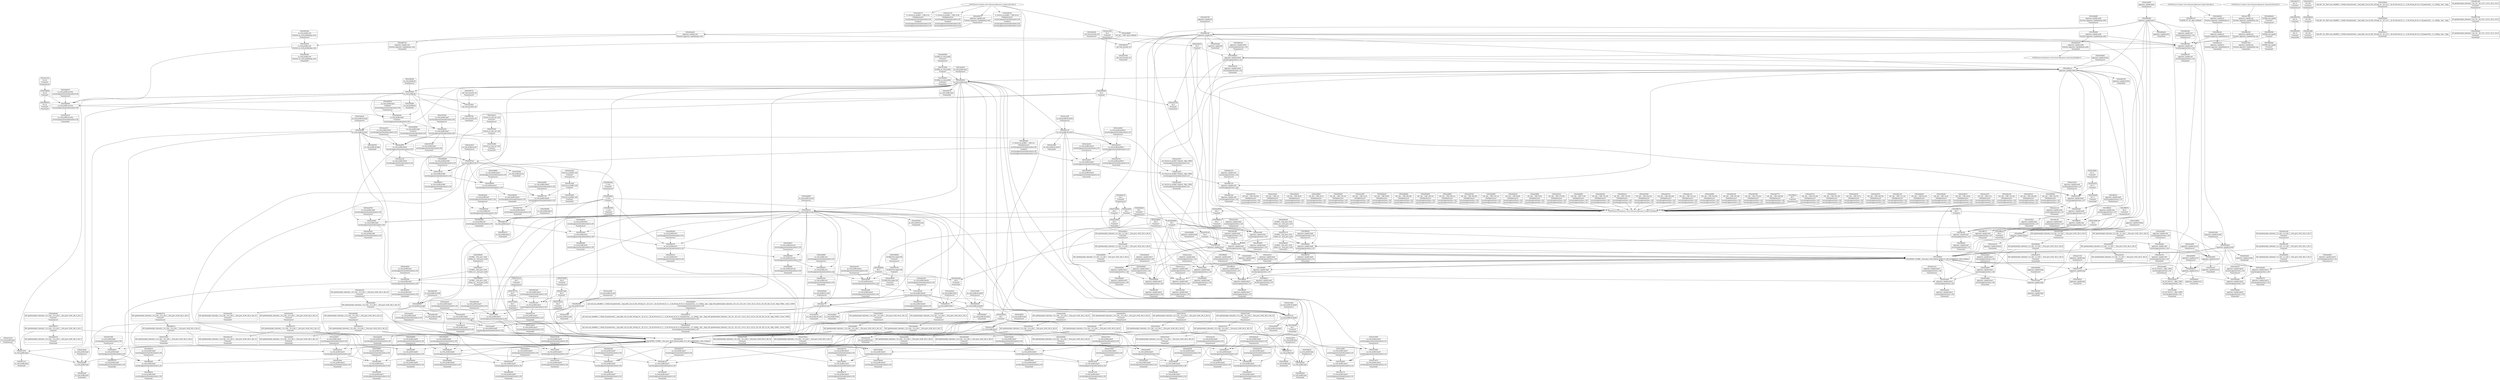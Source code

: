 digraph {
	CE0x4ee9ed0 [shape=record,shape=Mrecord,label="{CE0x4ee9ed0|i64*_getelementptr_inbounds_(_16_x_i64_,_16_x_i64_*___llvm_gcov_ctr46,_i64_0,_i64_10)|*Constant*}"]
	CE0x4ec2af0 [shape=record,shape=Mrecord,label="{CE0x4ec2af0|aa_cred_profile:tmp3|*SummSink*}"]
	CE0x4ececa0 [shape=record,shape=Mrecord,label="{CE0x4ececa0|apparmor_capable:error.0|*SummSink*}"]
	CE0x4e2f630 [shape=record,shape=Mrecord,label="{CE0x4e2f630|aa_cred_profile:tmp7|security/apparmor/include/context.h,100|*SummSink*}"]
	CE0x53e9ab0 [shape=record,shape=Mrecord,label="{CE0x53e9ab0|apparmor_capable:tmp16|security/apparmor/lsm.c,150}"]
	CE0x3c4e510 [shape=record,shape=Mrecord,label="{CE0x3c4e510|aa_cred_profile:profile11|security/apparmor/include/context.h,101}"]
	CE0x3ffb970 [shape=record,shape=Mrecord,label="{CE0x3ffb970|i64_4|*Constant*|*SummSource*}"]
	CE0x4c2c870 [shape=record,shape=Mrecord,label="{CE0x4c2c870|_ret_%struct.aa_profile*_%tmp34,_!dbg_!18602|security/apparmor/include/context.h,101|*SummSource*}"]
	CE0x5405490 [shape=record,shape=Mrecord,label="{CE0x5405490|aa_cred_profile:lnot2|security/apparmor/include/context.h,100}"]
	CE0x4021b90 [shape=record,shape=Mrecord,label="{CE0x4021b90|apparmor_capable:if.end4|*SummSource*}"]
	CE0x4d005d0 [shape=record,shape=Mrecord,label="{CE0x4d005d0|aa_cred_profile:lnot.ext|security/apparmor/include/context.h,100}"]
	CE0x57e5170 [shape=record,shape=Mrecord,label="{CE0x57e5170|i64_5|*Constant*}"]
	CE0x40258e0 [shape=record,shape=Mrecord,label="{CE0x40258e0|apparmor_capable:if.end4}"]
	CE0x53e9c30 [shape=record,shape=Mrecord,label="{CE0x53e9c30|apparmor_capable:tmp16|security/apparmor/lsm.c,150|*SummSource*}"]
	"CONST[source:0(mediator),value:2(dynamic)][purpose:{subject}][SnkIdx:0]"
	CE0x4edd5a0 [shape=record,shape=Mrecord,label="{CE0x4edd5a0|i64*_getelementptr_inbounds_(_8_x_i64_,_8_x_i64_*___llvm_gcov_ctr52,_i64_0,_i64_6)|*Constant*|*SummSource*}"]
	"CONST[source:1(input),value:2(dynamic)][purpose:{object}][SrcIdx:1]"
	CE0x4c2cf10 [shape=record,shape=Mrecord,label="{CE0x4c2cf10|apparmor_capable:tmp3|security/apparmor/lsm.c,145|*SummSink*}"]
	CE0x4e73630 [shape=record,shape=Mrecord,label="{CE0x4e73630|aa_cred_profile:tmp30|security/apparmor/include/context.h,100|*SummSink*}"]
	CE0x4ec3610 [shape=record,shape=Mrecord,label="{CE0x4ec3610|aa_cred_profile:lor.rhs|*SummSource*}"]
	CE0x3ffb6a0 [shape=record,shape=Mrecord,label="{CE0x3ffb6a0|apparmor_capable:cmp|security/apparmor/lsm.c,147|*SummSource*}"]
	CE0x3c4de90 [shape=record,shape=Mrecord,label="{CE0x3c4de90|aa_cred_profile:tmp33|security/apparmor/include/context.h,101}"]
	CE0x4a87770 [shape=record,shape=Mrecord,label="{CE0x4a87770|128:_i64,_:_CRE_248,256_|*MultipleSource*|security/apparmor/lsm.c,146|security/apparmor/lsm.c,147}"]
	CE0x4e74970 [shape=record,shape=Mrecord,label="{CE0x4e74970|aa_cred_profile:tmp32|security/apparmor/include/context.h,101|*SummSink*}"]
	CE0x5406770 [shape=record,shape=Mrecord,label="{CE0x5406770|aa_cred_profile:tmp}"]
	CE0x4eea950 [shape=record,shape=Mrecord,label="{CE0x4eea950|aa_cred_profile:tmp24|security/apparmor/include/context.h,100}"]
	CE0x3c4e170 [shape=record,shape=Mrecord,label="{CE0x3c4e170|aa_cred_profile:tmp33|security/apparmor/include/context.h,101|*SummSink*}"]
	CE0x4ec3150 [shape=record,shape=Mrecord,label="{CE0x4ec3150|0:_%struct.aa_profile*,_:_CRE_16,24_|*MultipleSource*|security/apparmor/include/context.h,99|*LoadInst*|security/apparmor/include/context.h,99|security/apparmor/include/context.h,100}"]
	CE0x4e2e650 [shape=record,shape=Mrecord,label="{CE0x4e2e650|%struct.aa_profile*_null|*Constant*|*SummSink*}"]
	CE0x53fbcc0 [shape=record,shape=Mrecord,label="{CE0x53fbcc0|%struct.aa_task_cxt*_null|*Constant*|*SummSource*}"]
	CE0x4a30c40 [shape=record,shape=Mrecord,label="{CE0x4a30c40|apparmor_capable:tobool|security/apparmor/lsm.c,145|*SummSink*}"]
	CE0x57dd340 [shape=record,shape=Mrecord,label="{CE0x57dd340|aa_cred_profile:tmp18|security/apparmor/include/context.h,100|*SummSink*}"]
	CE0x53fc610 [shape=record,shape=Mrecord,label="{CE0x53fc610|GLOBAL:__llvm_gcov_ctr46|Global_var:__llvm_gcov_ctr46}"]
	CE0x4ec5ba0 [shape=record,shape=Mrecord,label="{CE0x4ec5ba0|aa_cred_profile:tmp10|security/apparmor/include/context.h,100|*SummSink*}"]
	CE0x4f0e6d0 [shape=record,shape=Mrecord,label="{CE0x4f0e6d0|aa_cred_profile:tmp9|security/apparmor/include/context.h,100}"]
	CE0x4e73c50 [shape=record,shape=Mrecord,label="{CE0x4e73c50|aa_cred_profile:tmp31|security/apparmor/include/context.h,100|*SummSink*}"]
	CE0x4ecb9d0 [shape=record,shape=Mrecord,label="{CE0x4ecb9d0|aa_cred_profile:tmp20|security/apparmor/include/context.h,100}"]
	CE0x4e74890 [shape=record,shape=Mrecord,label="{CE0x4e74890|aa_cred_profile:tmp32|security/apparmor/include/context.h,101}"]
	CE0x4e5a450 [shape=record,shape=Mrecord,label="{CE0x4e5a450|aa_cred_profile:tmp5|security/apparmor/include/context.h,99}"]
	CE0x4a87bb0 [shape=record,shape=Mrecord,label="{CE0x4a87bb0|aa_cred_profile:lor.end|*SummSink*}"]
	CE0x4a87410 [shape=record,shape=Mrecord,label="{CE0x4a87410|128:_i64,_:_CRE_232,240_|*MultipleSource*|security/apparmor/lsm.c,146|security/apparmor/lsm.c,147}"]
	CE0x495e2c0 [shape=record,shape=Mrecord,label="{CE0x495e2c0|128:_i64,_:_CRE_192,196_|*MultipleSource*|security/apparmor/lsm.c,146|security/apparmor/lsm.c,147}"]
	CE0x4e45bc0 [shape=record,shape=Mrecord,label="{CE0x4e45bc0|apparmor_capable:tmp6|security/apparmor/lsm.c,147|*SummSink*}"]
	CE0x4eea580 [shape=record,shape=Mrecord,label="{CE0x4eea580|i64*_getelementptr_inbounds_(_16_x_i64_,_16_x_i64_*___llvm_gcov_ctr46,_i64_0,_i64_10)|*Constant*|*SummSink*}"]
	CE0x3ffbce0 [shape=record,shape=Mrecord,label="{CE0x3ffbce0|i64_3|*Constant*|*SummSource*}"]
	CE0x4e7cba0 [shape=record,shape=Mrecord,label="{CE0x4e7cba0|aa_cred_profile:tmp2|*SummSource*}"]
	CE0x4eeb8c0 [shape=record,shape=Mrecord,label="{CE0x4eeb8c0|i64*_getelementptr_inbounds_(_16_x_i64_,_16_x_i64_*___llvm_gcov_ctr46,_i64_0,_i64_12)|*Constant*|*SummSink*}"]
	CE0x3ddce90 [shape=record,shape=Mrecord,label="{CE0x3ddce90|_call_void_mcount()_#2|*SummSource*}"]
	CE0x57ddcb0 [shape=record,shape=Mrecord,label="{CE0x57ddcb0|aa_cred_profile:do.body|*SummSource*}"]
	CE0x5405a10 [shape=record,shape=Mrecord,label="{CE0x5405a10|aa_cred_profile:lor.end}"]
	CE0x53e9a40 [shape=record,shape=Mrecord,label="{CE0x53e9a40|_ret_i32_%error.1,_!dbg_!18581|security/apparmor/lsm.c,150}"]
	CE0x4eab410 [shape=record,shape=Mrecord,label="{CE0x4eab410|i32_0|*Constant*}"]
	CE0x4ec23c0 [shape=record,shape=Mrecord,label="{CE0x4ec23c0|i32_22|*Constant*|*SummSource*}"]
	CE0x4ec5d00 [shape=record,shape=Mrecord,label="{CE0x4ec5d00|aa_cred_profile:tmp11|security/apparmor/include/context.h,100}"]
	CE0x3ddc380 [shape=record,shape=Mrecord,label="{CE0x3ddc380|apparmor_capable:cap|Function::apparmor_capable&Arg::cap::}"]
	CE0x4e5b290 [shape=record,shape=Mrecord,label="{CE0x4e5b290|aa_cred_profile:tmp21|security/apparmor/include/context.h,100|*SummSource*}"]
	CE0x4ecb4d0 [shape=record,shape=Mrecord,label="{CE0x4ecb4d0|i64*_getelementptr_inbounds_(_16_x_i64_,_16_x_i64_*___llvm_gcov_ctr46,_i64_0,_i64_8)|*Constant*|*SummSource*}"]
	CE0x4e96090 [shape=record,shape=Mrecord,label="{CE0x4e96090|aa_cred_profile:tmp4|*LoadInst*|security/apparmor/include/context.h,99|*SummSink*}"]
	CE0x4ec2a80 [shape=record,shape=Mrecord,label="{CE0x4ec2a80|aa_cred_profile:tmp3|*SummSource*}"]
	CE0x3ddc590 [shape=record,shape=Mrecord,label="{CE0x3ddc590|apparmor_capable:tmp3|security/apparmor/lsm.c,145|*SummSource*}"]
	CE0x4c69180 [shape=record,shape=Mrecord,label="{CE0x4c69180|128:_i64,_:_CRE_64,72_|*MultipleSource*|security/apparmor/lsm.c,146|security/apparmor/lsm.c,147}"]
	CE0x4e45570 [shape=record,shape=Mrecord,label="{CE0x4e45570|128:_i64,_:_CRE_528,536_|*MultipleSource*|security/apparmor/lsm.c,146|security/apparmor/lsm.c,147}"]
	CE0x3c35350 [shape=record,shape=Mrecord,label="{CE0x3c35350|aa_cred_profile:tmp16|security/apparmor/include/context.h,100|*SummSink*}"]
	CE0x4d2c160 [shape=record,shape=Mrecord,label="{CE0x4d2c160|128:_i64,_:_CRE_112,120_|*MultipleSource*|security/apparmor/lsm.c,146|security/apparmor/lsm.c,147}"]
	CE0x4d9a8e0 [shape=record,shape=Mrecord,label="{CE0x4d9a8e0|i64_1|*Constant*|*SummSource*}"]
	CE0x5405270 [shape=record,shape=Mrecord,label="{CE0x5405270|aa_cred_profile:tmp13|*SummSink*}"]
	CE0x4ac7030 [shape=record,shape=Mrecord,label="{CE0x4ac7030|apparmor_capable:tmp3|security/apparmor/lsm.c,145}"]
	CE0x53f42b0 [shape=record,shape=Mrecord,label="{CE0x53f42b0|aa_cred_profile:bb|*SummSource*}"]
	CE0x3ddcdb0 [shape=record,shape=Mrecord,label="{CE0x3ddcdb0|apparmor_capable:tmp1|*SummSink*}"]
	CE0x4e2f4c0 [shape=record,shape=Mrecord,label="{CE0x4e2f4c0|aa_cred_profile:tmp8|security/apparmor/include/context.h,100}"]
	CE0x4e910f0 [shape=record,shape=Mrecord,label="{CE0x4e910f0|i64*_getelementptr_inbounds_(_8_x_i64_,_8_x_i64_*___llvm_gcov_ctr52,_i64_0,_i64_7)|*Constant*}"]
	CE0x3c4dfb0 [shape=record,shape=Mrecord,label="{CE0x3c4dfb0|aa_cred_profile:tmp33|security/apparmor/include/context.h,101|*SummSource*}"]
	CE0x4d9a950 [shape=record,shape=Mrecord,label="{CE0x4d9a950|i64_1|*Constant*}"]
	CE0x404c570 [shape=record,shape=Mrecord,label="{CE0x404c570|i64*_getelementptr_inbounds_(_16_x_i64_,_16_x_i64_*___llvm_gcov_ctr46,_i64_0,_i64_13)|*Constant*}"]
	CE0x57dd260 [shape=record,shape=Mrecord,label="{CE0x57dd260|aa_cred_profile:tmp18|security/apparmor/include/context.h,100}"]
	CE0x4f01f80 [shape=record,shape=Mrecord,label="{CE0x4f01f80|apparmor_capable:tmp14|security/apparmor/lsm.c,149|*SummSink*}"]
	CE0x4e96660 [shape=record,shape=Mrecord,label="{CE0x4e96660|aa_cred_profile:do.end8}"]
	CE0x4b8e190 [shape=record,shape=Mrecord,label="{CE0x4b8e190|apparmor_capable:tobool|security/apparmor/lsm.c,145|*SummSource*}"]
	CE0x4ecddd0 [shape=record,shape=Mrecord,label="{CE0x4ecddd0|apparmor_capable:tmp11|security/apparmor/lsm.c,148|*SummSink*}"]
	CE0x404c3b0 [shape=record,shape=Mrecord,label="{CE0x404c3b0|aa_cred_profile:tmp27|security/apparmor/include/context.h,100|*SummSink*}"]
	CE0x4d2be00 [shape=record,shape=Mrecord,label="{CE0x4d2be00|128:_i64,_:_CRE_96,104_|*MultipleSource*|security/apparmor/lsm.c,146|security/apparmor/lsm.c,147}"]
	CE0x3ddca40 [shape=record,shape=Mrecord,label="{CE0x3ddca40|apparmor_capable:ns|Function::apparmor_capable&Arg::ns::}"]
	CE0x4c68a90 [shape=record,shape=Mrecord,label="{CE0x4c68a90|128:_i64,_:_CRE_32,40_|*MultipleSource*|security/apparmor/lsm.c,146|security/apparmor/lsm.c,147}"]
	CE0x57e5250 [shape=record,shape=Mrecord,label="{CE0x57e5250|i64_5|*Constant*|*SummSink*}"]
	CE0x4ecc070 [shape=record,shape=Mrecord,label="{CE0x4ecc070|128:_i64,_:_CRE_8,16_|*MultipleSource*|security/apparmor/lsm.c,146|security/apparmor/lsm.c,147}"]
	CE0x4ecba40 [shape=record,shape=Mrecord,label="{CE0x4ecba40|aa_cred_profile:tmp20|security/apparmor/include/context.h,100|*SummSource*}"]
	CE0x4e90f50 [shape=record,shape=Mrecord,label="{CE0x4e90f50|apparmor_capable:error.1|*SummSource*}"]
	CE0x4e94c30 [shape=record,shape=Mrecord,label="{CE0x4e94c30|i64*_getelementptr_inbounds_(_16_x_i64_,_16_x_i64_*___llvm_gcov_ctr46,_i64_0,_i64_1)|*Constant*|*SummSink*}"]
	CE0x4bb3000 [shape=record,shape=Mrecord,label="{CE0x4bb3000|i1_true|*Constant*|*SummSink*}"]
	CE0x3d7b170 [shape=record,shape=Mrecord,label="{CE0x3d7b170|GLOBAL:__llvm_gcov_ctr52|Global_var:__llvm_gcov_ctr52}"]
	CE0x53fab70 [shape=record,shape=Mrecord,label="{CE0x53fab70|aa_cred_profile:lnot.ext|security/apparmor/include/context.h,100|*SummSource*}"]
	CE0x4bec140 [shape=record,shape=Mrecord,label="{CE0x4bec140|apparmor_capable:call1|security/apparmor/lsm.c,146}"]
	CE0x4ecb600 [shape=record,shape=Mrecord,label="{CE0x4ecb600|i64*_getelementptr_inbounds_(_16_x_i64_,_16_x_i64_*___llvm_gcov_ctr46,_i64_0,_i64_8)|*Constant*|*SummSink*}"]
	CE0x4d2c450 [shape=record,shape=Mrecord,label="{CE0x4d2c450|128:_i64,_:_CRE_124,128_|*MultipleSource*|security/apparmor/lsm.c,146|security/apparmor/lsm.c,147}"]
	CE0x4e45210 [shape=record,shape=Mrecord,label="{CE0x4e45210|128:_i64,_:_CRE_264,268_|*MultipleSource*|security/apparmor/lsm.c,146|security/apparmor/lsm.c,147}"]
	CE0x404d6f0 [shape=record,shape=Mrecord,label="{CE0x404d6f0|i64*_getelementptr_inbounds_(_16_x_i64_,_16_x_i64_*___llvm_gcov_ctr46,_i64_0,_i64_14)|*Constant*}"]
	CE0x4e7e280 [shape=record,shape=Mrecord,label="{CE0x4e7e280|aa_cred_profile:do.body6|*SummSource*}"]
	CE0x53f6280 [shape=record,shape=Mrecord,label="{CE0x53f6280|GLOBAL:__llvm_gcov_ctr46|Global_var:__llvm_gcov_ctr46|*SummSource*}"]
	CE0x53f55c0 [shape=record,shape=Mrecord,label="{CE0x53f55c0|aa_cred_profile:do.cond|*SummSink*}"]
	CE0x4ede120 [shape=record,shape=Mrecord,label="{CE0x4ede120|aa_cred_profile:tmp17|security/apparmor/include/context.h,100}"]
	CE0x4c2d550 [shape=record,shape=Mrecord,label="{CE0x4c2d550|apparmor_capable:entry|*SummSource*}"]
	CE0x4ac7b70 [shape=record,shape=Mrecord,label="{CE0x4ac7b70|apparmor_capable:tmp}"]
	CE0x3ddc4d0 [shape=record,shape=Mrecord,label="{CE0x3ddc4d0|i64_0|*Constant*|*SummSink*}"]
	CE0x4045bf0 [shape=record,shape=Mrecord,label="{CE0x4045bf0|apparmor_capable:tmp4|security/apparmor/lsm.c,145|*SummSink*}"]
	CE0x495ef60 [shape=record,shape=Mrecord,label="{CE0x495ef60|aa_cred_profile:cred|Function::aa_cred_profile&Arg::cred::|*SummSink*}"]
	CE0x4d6b5a0 [shape=record,shape=Mrecord,label="{CE0x4d6b5a0|apparmor_capable:tobool|security/apparmor/lsm.c,145}"]
	CE0x4d00290 [shape=record,shape=Mrecord,label="{CE0x4d00290|aa_cred_profile:lnot3|security/apparmor/include/context.h,100|*SummSource*}"]
	CE0x3c34ef0 [shape=record,shape=Mrecord,label="{CE0x3c34ef0|aa_cred_profile:tmp16|security/apparmor/include/context.h,100}"]
	CE0x4e90fc0 [shape=record,shape=Mrecord,label="{CE0x4e90fc0|apparmor_capable:error.1|*SummSink*}"]
	CE0x4ac7480 [shape=record,shape=Mrecord,label="{CE0x4ac7480|apparmor_capable:cap|Function::apparmor_capable&Arg::cap::|*SummSource*}"]
	CE0x4e965a0 [shape=record,shape=Mrecord,label="{CE0x4e965a0|aa_cred_profile:do.body6|*SummSink*}"]
	CE0x4048c90 [shape=record,shape=Mrecord,label="{CE0x4048c90|0:_%struct.aa_profile*,_:_CRE_24,32_|*MultipleSource*|security/apparmor/include/context.h,99|*LoadInst*|security/apparmor/include/context.h,99|security/apparmor/include/context.h,100}"]
	CE0x4bb3290 [shape=record,shape=Mrecord,label="{CE0x4bb3290|aa_cred_profile:do.end8|*SummSource*}"]
	CE0x4c2d720 [shape=record,shape=Mrecord,label="{CE0x4c2d720|apparmor_capable:if.then2|*SummSink*}"]
	CE0x4bb3e40 [shape=record,shape=Mrecord,label="{CE0x4bb3e40|aa_cred_profile:lnot|security/apparmor/include/context.h,100}"]
	CE0x4d24830 [shape=record,shape=Mrecord,label="{CE0x4d24830|i64_12|*Constant*|*SummSink*}"]
	CE0x4e2e9a0 [shape=record,shape=Mrecord,label="{CE0x4e2e9a0|i1_true|*Constant*}"]
	CE0x4c69a60 [shape=record,shape=Mrecord,label="{CE0x4c69a60|GLOBAL:__llvm_gcov_ctr52|Global_var:__llvm_gcov_ctr52|*SummSink*}"]
	CE0x4a4ccb0 [shape=record,shape=Mrecord,label="{CE0x4a4ccb0|i64*_getelementptr_inbounds_(_8_x_i64_,_8_x_i64_*___llvm_gcov_ctr52,_i64_0,_i64_0)|*Constant*|*SummSink*}"]
	CE0x4048e80 [shape=record,shape=Mrecord,label="{CE0x4048e80|aa_cred_profile:tmp12|security/apparmor/include/context.h,100}"]
	CE0x4bb46f0 [shape=record,shape=Mrecord,label="{CE0x4bb46f0|aa_cred_profile:lnot2|security/apparmor/include/context.h,100|*SummSink*}"]
	CE0x4d6c1f0 [shape=record,shape=Mrecord,label="{CE0x4d6c1f0|apparmor_capable:call|security/apparmor/lsm.c,144|*SummSink*}"]
	CE0x4f0dd40 [shape=record,shape=Mrecord,label="{CE0x4f0dd40|aa_cred_profile:profile|security/apparmor/include/context.h,100|*SummSource*}"]
	CE0x4d6cbb0 [shape=record,shape=Mrecord,label="{CE0x4d6cbb0|apparmor_capable:entry}"]
	CE0x3ddc310 [shape=record,shape=Mrecord,label="{CE0x3ddc310|VOIDTB_TE:_CE:_elem_0:default:}"]
	CE0x4ea0a40 [shape=record,shape=Mrecord,label="{CE0x4ea0a40|aa_cred_profile:tmp6|security/apparmor/include/context.h,100|*SummSink*}"]
	CE0x57e4e10 [shape=record,shape=Mrecord,label="{CE0x57e4e10|i64_6|*Constant*|*SummSink*}"]
	CE0x4a870b0 [shape=record,shape=Mrecord,label="{CE0x4a870b0|128:_i64,_:_CRE_216,224_|*MultipleSource*|security/apparmor/lsm.c,146|security/apparmor/lsm.c,147}"]
	CE0x4e2eda0 [shape=record,shape=Mrecord,label="{CE0x4e2eda0|aa_cred_profile:tmp1}"]
	CE0x3ffabe0 [shape=record,shape=Mrecord,label="{CE0x3ffabe0|apparmor_capable:tmp9|security/apparmor/lsm.c,147|*SummSource*}"]
	CE0x4ec2bb0 [shape=record,shape=Mrecord,label="{CE0x4ec2bb0|_call_void_mcount()_#2}"]
	"CONST[source:0(mediator),value:0(static)][purpose:{operation}][SnkIdx:1]"
	CE0x4beda20 [shape=record,shape=Mrecord,label="{CE0x4beda20|apparmor_capable:cred|Function::apparmor_capable&Arg::cred::}"]
	CE0x4048f60 [shape=record,shape=Mrecord,label="{CE0x4048f60|aa_cred_profile:tmp12|security/apparmor/include/context.h,100|*SummSource*}"]
	CE0x4ec3e20 [shape=record,shape=Mrecord,label="{CE0x4ec3e20|i32_0|*Constant*|*SummSource*}"]
	CE0x53f7600 [shape=record,shape=Mrecord,label="{CE0x53f7600|%struct.aa_task_cxt*_null|*Constant*}"]
	"CONST[source:1(input),value:2(dynamic)][purpose:{operation}][SrcIdx:3]"
	CE0x57e61e0 [shape=record,shape=Mrecord,label="{CE0x57e61e0|i64*_getelementptr_inbounds_(_16_x_i64_,_16_x_i64_*___llvm_gcov_ctr46,_i64_0,_i64_0)|*Constant*|*SummSource*}"]
	CE0x4ac7c50 [shape=record,shape=Mrecord,label="{CE0x4ac7c50|apparmor_capable:tmp|*SummSource*}"]
	CE0x4e94930 [shape=record,shape=Mrecord,label="{CE0x4e94930|aa_cred_profile:tmp1|*SummSink*}"]
	CE0x4eab310 [shape=record,shape=Mrecord,label="{CE0x4eab310|apparmor_capable:ns|Function::apparmor_capable&Arg::ns::|*SummSink*}"]
	CE0x4045ed0 [shape=record,shape=Mrecord,label="{CE0x4045ed0|apparmor_capable:bb|*SummSink*}"]
	CE0x4c2c2e0 [shape=record,shape=Mrecord,label="{CE0x4c2c2e0|apparmor_capable:mode|security/apparmor/lsm.c,147|*SummSource*}"]
	CE0x3efa630 [shape=record,shape=Mrecord,label="{CE0x3efa630|aa_cred_profile:entry|*SummSource*}"]
	CE0x4edeb50 [shape=record,shape=Mrecord,label="{CE0x4edeb50|i64*_getelementptr_inbounds_(_8_x_i64_,_8_x_i64_*___llvm_gcov_ctr52,_i64_0,_i64_7)|*Constant*|*SummSink*}"]
	"CONST[source:1(input),value:2(dynamic)][purpose:{subject}][SrcIdx:2]"
	CE0x4d6c260 [shape=record,shape=Mrecord,label="{CE0x4d6c260|apparmor_capable:call|security/apparmor/lsm.c,144|*SummSource*}"]
	CE0x4f0ed80 [shape=record,shape=Mrecord,label="{CE0x4f0ed80|aa_cred_profile:do.end}"]
	CE0x4f0e870 [shape=record,shape=Mrecord,label="{CE0x4f0e870|aa_cred_profile:tmp9|security/apparmor/include/context.h,100|*SummSource*}"]
	CE0x4e5b0f0 [shape=record,shape=Mrecord,label="{CE0x4e5b0f0|aa_cred_profile:tmp21|security/apparmor/include/context.h,100}"]
	CE0x404d060 [shape=record,shape=Mrecord,label="{CE0x404d060|aa_cred_profile:tmp28|security/apparmor/include/context.h,100|*SummSource*}"]
	CE0x4e2f400 [shape=record,shape=Mrecord,label="{CE0x4e2f400|aa_cred_profile:tmp7|security/apparmor/include/context.h,100|*SummSource*}"]
	CE0x495d940 [shape=record,shape=Mrecord,label="{CE0x495d940|128:_i64,_:_CRE_128,136_|*MultipleSource*|security/apparmor/lsm.c,146|security/apparmor/lsm.c,147}"]
	CE0x404d0d0 [shape=record,shape=Mrecord,label="{CE0x404d0d0|aa_cred_profile:tmp28|security/apparmor/include/context.h,100|*SummSink*}"]
	CE0x4c2ca90 [shape=record,shape=Mrecord,label="{CE0x4c2ca90|_ret_%struct.aa_profile*_%tmp34,_!dbg_!18602|security/apparmor/include/context.h,101}"]
	CE0x4e2e280 [shape=record,shape=Mrecord,label="{CE0x4e2e280|aa_cred_profile:expval|security/apparmor/include/context.h,100|*SummSink*}"]
	CE0x4f0d7c0 [shape=record,shape=Mrecord,label="{CE0x4f0d7c0|i64*_getelementptr_inbounds_(_16_x_i64_,_16_x_i64_*___llvm_gcov_ctr46,_i64_0,_i64_4)|*Constant*}"]
	CE0x53ea0f0 [shape=record,shape=Mrecord,label="{CE0x53ea0f0|_ret_i32_%error.1,_!dbg_!18581|security/apparmor/lsm.c,150|*SummSink*}"]
	CE0x57e5f90 [shape=record,shape=Mrecord,label="{CE0x57e5f90|aa_cred_profile:do.body5|*SummSource*}"]
	CE0x4ec4db0 [shape=record,shape=Mrecord,label="{CE0x4ec4db0|i32_100|*Constant*|*SummSink*}"]
	CE0x4a58ba0 [shape=record,shape=Mrecord,label="{CE0x4a58ba0|void_(i8*,_i32,_i64)*_asm_sideeffect_1:_09ud2_0A.pushsection___bug_table,_22a_22_0A2:_09.long_1b_-_2b,_$_0:c_-_2b_0A_09.word_$_1:c_,_0_0A_09.org_2b+$_2:c_0A.popsection_,_i,i,i,_dirflag_,_fpsr_,_flags_|*SummSource*}"]
	CE0x5405b40 [shape=record,shape=Mrecord,label="{CE0x5405b40|aa_cred_profile:do.cond|*SummSource*}"]
	CE0x4ede6b0 [shape=record,shape=Mrecord,label="{CE0x4ede6b0|i64*_getelementptr_inbounds_(_16_x_i64_,_16_x_i64_*___llvm_gcov_ctr46,_i64_0,_i64_7)|*Constant*}"]
	CE0x3c351d0 [shape=record,shape=Mrecord,label="{CE0x3c351d0|aa_cred_profile:tmp16|security/apparmor/include/context.h,100|*SummSource*}"]
	CE0x4bec270 [shape=record,shape=Mrecord,label="{CE0x4bec270|apparmor_capable:call1|security/apparmor/lsm.c,146|*SummSource*}"]
	CE0x4c2cea0 [shape=record,shape=Mrecord,label="{CE0x4c2cea0|apparmor_capable:tmp4|security/apparmor/lsm.c,145|*SummSource*}"]
	CE0x4ece7e0 [shape=record,shape=Mrecord,label="{CE0x4ece7e0|apparmor_capable:call3|security/apparmor/lsm.c,148|*SummSink*}"]
	CE0x4bb4680 [shape=record,shape=Mrecord,label="{CE0x4bb4680|aa_cred_profile:lnot2|security/apparmor/include/context.h,100|*SummSource*}"]
	CE0x4bb3f40 [shape=record,shape=Mrecord,label="{CE0x4bb3f40|aa_cred_profile:lnot|security/apparmor/include/context.h,100|*SummSink*}"]
	CE0x3ddc7d0 [shape=record,shape=Mrecord,label="{CE0x3ddc7d0|apparmor_capable:bb|*SummSource*}"]
	CE0x404c290 [shape=record,shape=Mrecord,label="{CE0x404c290|aa_cred_profile:tmp27|security/apparmor/include/context.h,100|*SummSource*}"]
	CE0x4e45720 [shape=record,shape=Mrecord,label="{CE0x4e45720|128:_i64,_:_CRE_536,544_|*MultipleSource*|security/apparmor/lsm.c,146|security/apparmor/lsm.c,147}"]
	CE0x4a30d00 [shape=record,shape=Mrecord,label="{CE0x4a30d00|i64_2|*Constant*|*SummSink*}"]
	CE0x4c2bf40 [shape=record,shape=Mrecord,label="{CE0x4c2bf40|i32_11|*Constant*|*SummSource*}"]
	CE0x4e2de40 [shape=record,shape=Mrecord,label="{CE0x4e2de40|aa_cred_profile:if.then|*SummSource*}"]
	CE0x4ac6a00 [shape=record,shape=Mrecord,label="{CE0x4ac6a00|_ret_%struct.aa_profile*_%tmp34,_!dbg_!18602|security/apparmor/include/context.h,101|*SummSink*}"]
	CE0x3ffa1d0 [shape=record,shape=Mrecord,label="{CE0x3ffa1d0|apparmor_capable:tmp7|security/apparmor/lsm.c,147|*SummSource*}"]
	CE0x5406580 [shape=record,shape=Mrecord,label="{CE0x5406580|i64*_getelementptr_inbounds_(_16_x_i64_,_16_x_i64_*___llvm_gcov_ctr46,_i64_0,_i64_0)|*Constant*|*SummSink*}"]
	CE0x4e90d00 [shape=record,shape=Mrecord,label="{CE0x4e90d00|apparmor_capable:tmp14|security/apparmor/lsm.c,149|*SummSource*}"]
	CE0x4e95150 [shape=record,shape=Mrecord,label="{CE0x4e95150|aa_cred_profile:tmp19|security/apparmor/include/context.h,100|*SummSource*}"]
	CE0x54050f0 [shape=record,shape=Mrecord,label="{CE0x54050f0|aa_cred_profile:tmp13|*SummSource*}"]
	CE0x4e90b10 [shape=record,shape=Mrecord,label="{CE0x4e90b10|apparmor_capable:error.1}"]
	CE0x4bb3cc0 [shape=record,shape=Mrecord,label="{CE0x4bb3cc0|aa_cred_profile:tmp13}"]
	CE0x3ffb710 [shape=record,shape=Mrecord,label="{CE0x3ffb710|apparmor_capable:cmp|security/apparmor/lsm.c,147|*SummSink*}"]
	CE0x3efa830 [shape=record,shape=Mrecord,label="{CE0x3efa830|aa_cred_profile:cred|Function::aa_cred_profile&Arg::cred::}"]
	CE0x57dd650 [shape=record,shape=Mrecord,label="{CE0x57dd650|aa_cred_profile:tmp19|security/apparmor/include/context.h,100}"]
	CE0x4a58c10 [shape=record,shape=Mrecord,label="{CE0x4a58c10|void_(i8*,_i32,_i64)*_asm_sideeffect_1:_09ud2_0A.pushsection___bug_table,_22a_22_0A2:_09.long_1b_-_2b,_$_0:c_-_2b_0A_09.word_$_1:c_,_0_0A_09.org_2b+$_2:c_0A.popsection_,_i,i,i,_dirflag_,_fpsr_,_flags_|*SummSink*}"]
	CE0x4ecd570 [shape=record,shape=Mrecord,label="{CE0x4ecd570|i64*_getelementptr_inbounds_(_8_x_i64_,_8_x_i64_*___llvm_gcov_ctr52,_i64_0,_i64_5)|*Constant*|*SummSink*}"]
	CE0x4a87c20 [shape=record,shape=Mrecord,label="{CE0x4a87c20|aa_cred_profile:do.end10}"]
	CE0x4e2ed30 [shape=record,shape=Mrecord,label="{CE0x4e2ed30|i64_1|*Constant*}"]
	CE0x4c2c640 [shape=record,shape=Mrecord,label="{CE0x4c2c640|128:_i64,_:_CRE_0,8_|*MultipleSource*|security/apparmor/lsm.c,146|security/apparmor/lsm.c,147}"]
	CE0x4c68e20 [shape=record,shape=Mrecord,label="{CE0x4c68e20|128:_i64,_:_CRE_48,52_|*MultipleSource*|security/apparmor/lsm.c,146|security/apparmor/lsm.c,147}"]
	CE0x3ffb630 [shape=record,shape=Mrecord,label="{CE0x3ffb630|apparmor_capable:cmp|security/apparmor/lsm.c,147}"]
	CE0x3c34d70 [shape=record,shape=Mrecord,label="{CE0x3c34d70|aa_cred_profile:tmp15|security/apparmor/include/context.h,100|*SummSink*}"]
	CE0x3ffa8d0 [shape=record,shape=Mrecord,label="{CE0x3ffa8d0|apparmor_capable:tmp9|security/apparmor/lsm.c,147}"]
	CE0x4c688e0 [shape=record,shape=Mrecord,label="{CE0x4c688e0|128:_i64,_:_CRE_24,32_|*MultipleSource*|security/apparmor/lsm.c,146|security/apparmor/lsm.c,147}"]
	CE0x57e60a0 [shape=record,shape=Mrecord,label="{CE0x57e60a0|i64*_getelementptr_inbounds_(_16_x_i64_,_16_x_i64_*___llvm_gcov_ctr46,_i64_0,_i64_0)|*Constant*}"]
	CE0x3ffb0c0 [shape=record,shape=Mrecord,label="{CE0x3ffb0c0|apparmor_capable:tmp10|security/apparmor/lsm.c,147}"]
	CE0x4eea240 [shape=record,shape=Mrecord,label="{CE0x4eea240|i64*_getelementptr_inbounds_(_16_x_i64_,_16_x_i64_*___llvm_gcov_ctr46,_i64_0,_i64_10)|*Constant*|*SummSource*}"]
	CE0x4eeb210 [shape=record,shape=Mrecord,label="{CE0x4eeb210|i64*_getelementptr_inbounds_(_16_x_i64_,_16_x_i64_*___llvm_gcov_ctr46,_i64_0,_i64_12)|*Constant*}"]
	CE0x57dcbb0 [shape=record,shape=Mrecord,label="{CE0x57dcbb0|i64_2|*Constant*}"]
	CE0x53fb570 [shape=record,shape=Mrecord,label="{CE0x53fb570|i64*_getelementptr_inbounds_(_16_x_i64_,_16_x_i64_*___llvm_gcov_ctr46,_i64_0,_i64_1)|*Constant*}"]
	CE0x3efa7c0 [shape=record,shape=Mrecord,label="{CE0x3efa7c0|aa_cred_profile:entry|*SummSink*}"]
	CE0x4eb85a0 [shape=record,shape=Mrecord,label="{CE0x4eb85a0|_call_void_asm_sideeffect_1:_09ud2_0A.pushsection___bug_table,_22a_22_0A2:_09.long_1b_-_2b,_$_0:c_-_2b_0A_09.word_$_1:c_,_0_0A_09.org_2b+$_2:c_0A.popsection_,_i,i,i,_dirflag_,_fpsr_,_flags_(i8*_getelementptr_inbounds_(_36_x_i8_,_36_x_i8_*_.str12,_i32_0,_i32_0),_i32_100,_i64_12)_#2,_!dbg_!18582,_!srcloc_!18585|security/apparmor/include/context.h,100|*SummSink*}"]
	CE0x404db10 [shape=record,shape=Mrecord,label="{CE0x404db10|aa_cred_profile:tmp29|security/apparmor/include/context.h,100|*SummSource*}"]
	CE0x4e90820 [shape=record,shape=Mrecord,label="{CE0x4e90820|aa_cred_profile:entry}"]
	CE0x4d9a790 [shape=record,shape=Mrecord,label="{CE0x4d9a790|apparmor_capable:if.then|*SummSink*}"]
	CE0x53fcc50 [shape=record,shape=Mrecord,label="{CE0x53fcc50|GLOBAL:llvm.expect.i64|*Constant*}"]
	CE0x4a58d10 [shape=record,shape=Mrecord,label="{CE0x4a58d10|i32_100|*Constant*}"]
	CE0x4d6c940 [shape=record,shape=Mrecord,label="{CE0x4d6c940|apparmor_capable:call|security/apparmor/lsm.c,144}"]
	CE0x4c68c70 [shape=record,shape=Mrecord,label="{CE0x4c68c70|128:_i64,_:_CRE_40,48_|*MultipleSource*|security/apparmor/lsm.c,146|security/apparmor/lsm.c,147}"]
	CE0x4ede4f0 [shape=record,shape=Mrecord,label="{CE0x4ede4f0|aa_cred_profile:tmp17|security/apparmor/include/context.h,100|*SummSink*}"]
	CE0x4edeeb0 [shape=record,shape=Mrecord,label="{CE0x4edeeb0|apparmor_capable:tmp15|security/apparmor/lsm.c,150}"]
	CE0x3c2c2f0 [shape=record,shape=Mrecord,label="{CE0x3c2c2f0|aa_cred_profile:do.end10|*SummSource*}"]
	CE0x57dc9f0 [shape=record,shape=Mrecord,label="{CE0x57dc9f0|%struct.aa_task_cxt*_null|*Constant*|*SummSink*}"]
	CE0x495daf0 [shape=record,shape=Mrecord,label="{CE0x495daf0|128:_i64,_:_CRE_136,144_|*MultipleSource*|security/apparmor/lsm.c,146|security/apparmor/lsm.c,147}"]
	CE0x4edd900 [shape=record,shape=Mrecord,label="{CE0x4edd900|i64*_getelementptr_inbounds_(_8_x_i64_,_8_x_i64_*___llvm_gcov_ctr52,_i64_0,_i64_6)|*Constant*|*SummSink*}"]
	CE0x4e2e050 [shape=record,shape=Mrecord,label="{CE0x4e2e050|GLOBAL:llvm.expect.i64|*Constant*|*SummSink*}"]
	CE0x4049040 [shape=record,shape=Mrecord,label="{CE0x4049040|aa_cred_profile:tmp12|security/apparmor/include/context.h,100|*SummSink*}"]
	CE0x4eb9b70 [shape=record,shape=Mrecord,label="{CE0x4eb9b70|i32_22|*Constant*|*SummSink*}"]
	CE0x3ffa5e0 [shape=record,shape=Mrecord,label="{CE0x3ffa5e0|apparmor_capable:tmp8|security/apparmor/lsm.c,147|*SummSource*}"]
	CE0x4f0d5a0 [shape=record,shape=Mrecord,label="{CE0x4f0d5a0|aa_cred_profile:tmp9|security/apparmor/include/context.h,100|*SummSink*}"]
	CE0x4c2bed0 [shape=record,shape=Mrecord,label="{CE0x4c2bed0|i32_11|*Constant*|*SummSink*}"]
	CE0x4eead40 [shape=record,shape=Mrecord,label="{CE0x4eead40|aa_cred_profile:tmp25|security/apparmor/include/context.h,100}"]
	CE0x404bdb0 [shape=record,shape=Mrecord,label="{CE0x404bdb0|aa_cred_profile:tmp26|security/apparmor/include/context.h,100|*SummSink*}"]
	CE0x40477b0 [shape=record,shape=Mrecord,label="{CE0x40477b0|aa_cred_profile:tobool1|security/apparmor/include/context.h,100|*SummSink*}"]
	CE0x4d247c0 [shape=record,shape=Mrecord,label="{CE0x4d247c0|i64_12|*Constant*|*SummSource*}"]
	CE0x4ee9c50 [shape=record,shape=Mrecord,label="{CE0x4ee9c50|aa_cred_profile:tmp23|security/apparmor/include/context.h,100|*SummSource*}"]
	CE0x3ddbf80 [shape=record,shape=Mrecord,label="{CE0x3ddbf80|apparmor_capable:audit|Function::apparmor_capable&Arg::audit::}"]
	CE0x4d00410 [shape=record,shape=Mrecord,label="{CE0x4d00410|aa_cred_profile:lnot3|security/apparmor/include/context.h,100|*SummSink*}"]
	CE0x4e5bd70 [shape=record,shape=Mrecord,label="{CE0x4e5bd70|aa_cred_profile:conv|security/apparmor/include/context.h,100}"]
	CE0x4ecc690 [shape=record,shape=Mrecord,label="{CE0x4ecc690|128:_i64,_:_CRE_16,24_|*MultipleSource*|security/apparmor/lsm.c,146|security/apparmor/lsm.c,147}"]
	CE0x4edef20 [shape=record,shape=Mrecord,label="{CE0x4edef20|apparmor_capable:tmp15|security/apparmor/lsm.c,150|*SummSource*}"]
	CE0x53fb330 [shape=record,shape=Mrecord,label="{CE0x53fb330|aa_cred_profile:tmp1|*SummSource*}"]
	CE0x4a586a0 [shape=record,shape=Mrecord,label="{CE0x4a586a0|i8*_getelementptr_inbounds_(_36_x_i8_,_36_x_i8_*_.str12,_i32_0,_i32_0)|*Constant*|*SummSink*}"]
	CE0x4b10f10 [shape=record,shape=Mrecord,label="{CE0x4b10f10|aa_cred_profile:tobool4|security/apparmor/include/context.h,100|*SummSink*}"]
	CE0x4c2c6e0 [shape=record,shape=Mrecord,label="{CE0x4c2c6e0|apparmor_capable:tmp1}"]
	CE0x4ecdbc0 [shape=record,shape=Mrecord,label="{CE0x4ecdbc0|apparmor_capable:tmp11|security/apparmor/lsm.c,148|*SummSource*}"]
	CE0x4eeb580 [shape=record,shape=Mrecord,label="{CE0x4eeb580|i64*_getelementptr_inbounds_(_16_x_i64_,_16_x_i64_*___llvm_gcov_ctr46,_i64_0,_i64_12)|*Constant*|*SummSource*}"]
	CE0x4a58a60 [shape=record,shape=Mrecord,label="{CE0x4a58a60|void_(i8*,_i32,_i64)*_asm_sideeffect_1:_09ud2_0A.pushsection___bug_table,_22a_22_0A2:_09.long_1b_-_2b,_$_0:c_-_2b_0A_09.word_$_1:c_,_0_0A_09.org_2b+$_2:c_0A.popsection_,_i,i,i,_dirflag_,_fpsr_,_flags_}"]
	CE0x3e10c10 [shape=record,shape=Mrecord,label="{CE0x3e10c10|apparmor_capable:tmp5|security/apparmor/lsm.c,145|*SummSource*}"]
	CE0x404d8b0 [shape=record,shape=Mrecord,label="{CE0x404d8b0|i64*_getelementptr_inbounds_(_16_x_i64_,_16_x_i64_*___llvm_gcov_ctr46,_i64_0,_i64_14)|*Constant*|*SummSource*}"]
	CE0x4d2baa0 [shape=record,shape=Mrecord,label="{CE0x4d2baa0|128:_i64,_:_CRE_80,88_|*MultipleSource*|security/apparmor/lsm.c,146|security/apparmor/lsm.c,147}"]
	CE0x3ddbff0 [shape=record,shape=Mrecord,label="{CE0x3ddbff0|apparmor_capable:audit|Function::apparmor_capable&Arg::audit::|*SummSource*}"]
	CE0x4e7cb30 [shape=record,shape=Mrecord,label="{CE0x4e7cb30|aa_cred_profile:tmp2}"]
	CE0x4ec62d0 [shape=record,shape=Mrecord,label="{CE0x4ec62d0|i64_2|*Constant*}"]
	CE0x5406cb0 [shape=record,shape=Mrecord,label="{CE0x5406cb0|aa_cred_profile:do.body5}"]
	CE0x53e9da0 [shape=record,shape=Mrecord,label="{CE0x53e9da0|apparmor_capable:tmp16|security/apparmor/lsm.c,150|*SummSink*}"]
	CE0x4e60f40 [shape=record,shape=Mrecord,label="{CE0x4e60f40|aa_cred_profile:if.end|*SummSource*}"]
	CE0x4ece020 [shape=record,shape=Mrecord,label="{CE0x4ece020|apparmor_capable:error.0}"]
	CE0x4eaa140 [shape=record,shape=Mrecord,label="{CE0x4eaa140|aa_cred_profile:tobool|security/apparmor/include/context.h,100|*SummSink*}"]
	CE0x4e2e1b0 [shape=record,shape=Mrecord,label="{CE0x4e2e1b0|aa_cred_profile:expval|security/apparmor/include/context.h,100|*SummSource*}"]
	CE0x4c2cfb0 [shape=record,shape=Mrecord,label="{CE0x4c2cfb0|apparmor_capable:tmp4|security/apparmor/lsm.c,145}"]
	CE0x4b110d0 [shape=record,shape=Mrecord,label="{CE0x4b110d0|i64_6|*Constant*}"]
	CE0x404cc20 [shape=record,shape=Mrecord,label="{CE0x404cc20|i64*_getelementptr_inbounds_(_16_x_i64_,_16_x_i64_*___llvm_gcov_ctr46,_i64_0,_i64_13)|*Constant*|*SummSink*}"]
	CE0x4d6c300 [shape=record,shape=Mrecord,label="{CE0x4d6c300|apparmor_capable:bb}"]
	CE0x4eb8420 [shape=record,shape=Mrecord,label="{CE0x4eb8420|_call_void_asm_sideeffect_1:_09ud2_0A.pushsection___bug_table,_22a_22_0A2:_09.long_1b_-_2b,_$_0:c_-_2b_0A_09.word_$_1:c_,_0_0A_09.org_2b+$_2:c_0A.popsection_,_i,i,i,_dirflag_,_fpsr_,_flags_(i8*_getelementptr_inbounds_(_36_x_i8_,_36_x_i8_*_.str12,_i32_0,_i32_0),_i32_100,_i64_12)_#2,_!dbg_!18582,_!srcloc_!18585|security/apparmor/include/context.h,100|*SummSource*}"]
	CE0x3ddd000 [shape=record,shape=Mrecord,label="{CE0x3ddd000|apparmor_capable:tmp1|*SummSource*}"]
	CE0x4e90b80 [shape=record,shape=Mrecord,label="{CE0x4e90b80|apparmor_capable:tmp14|security/apparmor/lsm.c,149}"]
	CE0x4ece1c0 [shape=record,shape=Mrecord,label="{CE0x4ece1c0|apparmor_capable:tmp12|security/apparmor/lsm.c,148|*SummSource*}"]
	CE0x57e4fd0 [shape=record,shape=Mrecord,label="{CE0x57e4fd0|aa_cred_profile:tmp15|security/apparmor/include/context.h,100}"]
	CE0x4a86d40 [shape=record,shape=Mrecord,label="{CE0x4a86d40|128:_i64,_:_CRE_200,208_|*MultipleSource*|security/apparmor/lsm.c,146|security/apparmor/lsm.c,147}"]
	CE0x4f0e080 [shape=record,shape=Mrecord,label="{CE0x4f0e080|0:_%struct.aa_profile*,_:_CRE_0,8_|*MultipleSource*|security/apparmor/include/context.h,99|*LoadInst*|security/apparmor/include/context.h,99|security/apparmor/include/context.h,100}"]
	CE0x4ecc940 [shape=record,shape=Mrecord,label="{CE0x4ecc940|apparmor_capable:tmp2|security/apparmor/lsm.c,145}"]
	CE0x4bb3390 [shape=record,shape=Mrecord,label="{CE0x4bb3390|aa_cred_profile:do.end8|*SummSink*}"]
	CE0x4e735c0 [shape=record,shape=Mrecord,label="{CE0x4e735c0|aa_cred_profile:tmp30|security/apparmor/include/context.h,100|*SummSource*}"]
	CE0x3e10d40 [shape=record,shape=Mrecord,label="{CE0x3e10d40|GLOBAL:aa_cred_profile|*Constant*}"]
	CE0x4e73b30 [shape=record,shape=Mrecord,label="{CE0x4e73b30|aa_cred_profile:tmp31|security/apparmor/include/context.h,100|*SummSource*}"]
	CE0x4047f10 [shape=record,shape=Mrecord,label="{CE0x4047f10|aa_cred_profile:tmp8|security/apparmor/include/context.h,100|*SummSink*}"]
	CE0x4eb9c30 [shape=record,shape=Mrecord,label="{CE0x4eb9c30|aa_cred_profile:security|security/apparmor/include/context.h,99|*SummSource*}"]
	CE0x4c69be0 [shape=record,shape=Mrecord,label="{CE0x4c69be0|i64_0|*Constant*|*SummSource*}"]
	CE0x3ddce20 [shape=record,shape=Mrecord,label="{CE0x3ddce20|_call_void_mcount()_#2}"]
	CE0x4ec32d0 [shape=record,shape=Mrecord,label="{CE0x4ec32d0|%struct.aa_profile*_null|*Constant*}"]
	CE0x4bed940 [shape=record,shape=Mrecord,label="{CE0x4bed940|GLOBAL:cap_capable|*Constant*|*SummSink*}"]
	CE0x53f4710 [shape=record,shape=Mrecord,label="{CE0x53f4710|_call_void_mcount()_#2|*SummSource*}"]
	CE0x4ec5b30 [shape=record,shape=Mrecord,label="{CE0x4ec5b30|aa_cred_profile:tmp10|security/apparmor/include/context.h,100|*SummSource*}"]
	CE0x4046590 [shape=record,shape=Mrecord,label="{CE0x4046590|GLOBAL:cap_capable|*Constant*}"]
	CE0x495de50 [shape=record,shape=Mrecord,label="{CE0x495de50|128:_i64,_:_CRE_148,152_|*MultipleSource*|security/apparmor/lsm.c,146|security/apparmor/lsm.c,147}"]
	CE0x4d01f10 [shape=record,shape=Mrecord,label="{CE0x4d01f10|aa_cred_profile:if.then}"]
	CE0x4e2eb70 [shape=record,shape=Mrecord,label="{CE0x4e2eb70|aa_cred_profile:tmp|*SummSource*}"]
	CE0x4e5bf80 [shape=record,shape=Mrecord,label="{CE0x4e5bf80|aa_cred_profile:conv|security/apparmor/include/context.h,100|*SummSource*}"]
	CE0x4ece640 [shape=record,shape=Mrecord,label="{CE0x4ece640|apparmor_capable:call3|security/apparmor/lsm.c,148}"]
	CE0x53f4fb0 [shape=record,shape=Mrecord,label="{CE0x53f4fb0|aa_cred_profile:tmp11|security/apparmor/include/context.h,100|*SummSource*}"]
	CE0x4c695c0 [shape=record,shape=Mrecord,label="{CE0x4c695c0|apparmor_capable:tmp|*SummSink*}"]
	CE0x4ea0760 [shape=record,shape=Mrecord,label="{CE0x4ea0760|aa_cred_profile:tmp6|security/apparmor/include/context.h,100|*SummSource*}"]
	CE0x4a86f00 [shape=record,shape=Mrecord,label="{CE0x4a86f00|128:_i64,_:_CRE_208,212_|*MultipleSource*|security/apparmor/lsm.c,146|security/apparmor/lsm.c,147}"]
	CE0x4046260 [shape=record,shape=Mrecord,label="{CE0x4046260|apparmor_capable:if.then|*SummSource*}"]
	CE0x3ffae80 [shape=record,shape=Mrecord,label="{CE0x3ffae80|i64*_getelementptr_inbounds_(_8_x_i64_,_8_x_i64_*___llvm_gcov_ctr52,_i64_0,_i64_5)|*Constant*}"]
	CE0x3ddb870 [shape=record,shape=Mrecord,label="{CE0x3ddb870|i64*_getelementptr_inbounds_(_8_x_i64_,_8_x_i64_*___llvm_gcov_ctr52,_i64_0,_i64_0)|*Constant*|*SummSource*}"]
	CE0x4a87920 [shape=record,shape=Mrecord,label="{CE0x4a87920|128:_i64,_:_CRE_256,264_|*MultipleSource*|security/apparmor/lsm.c,146|security/apparmor/lsm.c,147}"]
	CE0x40463d0 [shape=record,shape=Mrecord,label="{CE0x40463d0|GLOBAL:__llvm_gcov_ctr52|Global_var:__llvm_gcov_ctr52|*SummSource*}"]
	CE0x4d010d0 [shape=record,shape=Mrecord,label="{CE0x4d010d0|aa_cred_profile:tmp14|security/apparmor/include/context.h,100|*SummSource*}"]
	CE0x3ffbaa0 [shape=record,shape=Mrecord,label="{CE0x3ffbaa0|i64_4|*Constant*|*SummSink*}"]
	CE0x4eb9ed0 [shape=record,shape=Mrecord,label="{CE0x4eb9ed0|aa_cred_profile:security|security/apparmor/include/context.h,99}"]
	CE0x4e2e450 [shape=record,shape=Mrecord,label="{CE0x4e2e450|aa_cred_profile:tobool4|security/apparmor/include/context.h,100|*SummSource*}"]
	CE0x4ea9f50 [shape=record,shape=Mrecord,label="{CE0x4ea9f50|aa_cred_profile:tobool|security/apparmor/include/context.h,100}"]
	CE0x4d2bfb0 [shape=record,shape=Mrecord,label="{CE0x4d2bfb0|128:_i64,_:_CRE_104,112_|*MultipleSource*|security/apparmor/lsm.c,146|security/apparmor/lsm.c,147}"]
	CE0x4d011e0 [shape=record,shape=Mrecord,label="{CE0x4d011e0|aa_cred_profile:tmp14|security/apparmor/include/context.h,100|*SummSink*}"]
	CE0x4d2bc50 [shape=record,shape=Mrecord,label="{CE0x4d2bc50|128:_i64,_:_CRE_88,96_|*MultipleSource*|security/apparmor/lsm.c,146|security/apparmor/lsm.c,147}"]
	CE0x53f7b80 [shape=record,shape=Mrecord,label="{CE0x53f7b80|aa_cred_profile:lor.rhs|*SummSink*}"]
	CE0x4ac7630 [shape=record,shape=Mrecord,label="{CE0x4ac7630|apparmor_capable:cap|Function::apparmor_capable&Arg::cap::|*SummSink*}"]
	CE0x4c68fd0 [shape=record,shape=Mrecord,label="{CE0x4c68fd0|128:_i64,_:_CRE_56,64_|*MultipleSource*|security/apparmor/lsm.c,146|security/apparmor/lsm.c,147}"]
	CE0x3ffad10 [shape=record,shape=Mrecord,label="{CE0x3ffad10|apparmor_capable:tmp9|security/apparmor/lsm.c,147|*SummSink*}"]
	CE0x4e90950 [shape=record,shape=Mrecord,label="{CE0x4e90950|GLOBAL:aa_cred_profile|*Constant*|*SummSource*}"]
	CE0x4ac71a0 [shape=record,shape=Mrecord,label="{CE0x4ac71a0|apparmor_capable:tmp5|security/apparmor/lsm.c,145}"]
	CE0x4eaa770 [shape=record,shape=Mrecord,label="{CE0x4eaa770|aa_cred_profile:do.cond}"]
	CE0x4e744c0 [shape=record,shape=Mrecord,label="{CE0x4e744c0|i64*_getelementptr_inbounds_(_16_x_i64_,_16_x_i64_*___llvm_gcov_ctr46,_i64_0,_i64_15)|*Constant*|*SummSink*}"]
	CE0x4d24ea0 [shape=record,shape=Mrecord,label="{CE0x4d24ea0|aa_cred_profile:tmp22|security/apparmor/include/context.h,100|*SummSource*}"]
	CE0x4d24ab0 [shape=record,shape=Mrecord,label="{CE0x4d24ab0|i64*_getelementptr_inbounds_(_16_x_i64_,_16_x_i64_*___llvm_gcov_ctr46,_i64_0,_i64_9)|*Constant*}"]
	CE0x4bec3e0 [shape=record,shape=Mrecord,label="{CE0x4bec3e0|apparmor_capable:call1|security/apparmor/lsm.c,146|*SummSink*}"]
	CE0x4ee9d70 [shape=record,shape=Mrecord,label="{CE0x4ee9d70|aa_cred_profile:tmp23|security/apparmor/include/context.h,100|*SummSink*}"]
	CE0x4d6b910 [shape=record,shape=Mrecord,label="{CE0x4d6b910|apparmor_capable:if.then2}"]
	CE0x4ecedd0 [shape=record,shape=Mrecord,label="{CE0x4ecedd0|i64*_getelementptr_inbounds_(_8_x_i64_,_8_x_i64_*___llvm_gcov_ctr52,_i64_0,_i64_6)|*Constant*}"]
	CE0x4ec6180 [shape=record,shape=Mrecord,label="{CE0x4ec6180|i32_0|*Constant*|*SummSink*}"]
	CE0x3d7b100 [shape=record,shape=Mrecord,label="{CE0x3d7b100|i64_0|*Constant*}"]
	CE0x4e95f10 [shape=record,shape=Mrecord,label="{CE0x4e95f10|aa_cred_profile:tmp4|*LoadInst*|security/apparmor/include/context.h,99|*SummSource*}"]
	CE0x3c4edb0 [shape=record,shape=Mrecord,label="{CE0x3c4edb0|aa_cred_profile:tmp34|security/apparmor/include/context.h,101|*SummSink*}"]
	CE0x4bb2e80 [shape=record,shape=Mrecord,label="{CE0x4bb2e80|i1_true|*Constant*|*SummSource*}"]
	CE0x4e5b3b0 [shape=record,shape=Mrecord,label="{CE0x4e5b3b0|aa_cred_profile:tmp21|security/apparmor/include/context.h,100|*SummSink*}"]
	CE0x4e909c0 [shape=record,shape=Mrecord,label="{CE0x4e909c0|GLOBAL:aa_cred_profile|*Constant*|*SummSink*}"]
	CE0x3e0f920 [shape=record,shape=Mrecord,label="{CE0x3e0f920|COLLAPSED:_GCMRE___llvm_gcov_ctr52_internal_global_8_x_i64_zeroinitializer:_elem_0:default:}"]
	CE0x404d3e0 [shape=record,shape=Mrecord,label="{CE0x404d3e0|aa_cred_profile:tmp29|security/apparmor/include/context.h,100}"]
	CE0x495ecd0 [shape=record,shape=Mrecord,label="{CE0x495ecd0|aa_cred_profile:cred|Function::aa_cred_profile&Arg::cred::|*SummSource*}"]
	CE0x3ffa760 [shape=record,shape=Mrecord,label="{CE0x3ffa760|apparmor_capable:tmp8|security/apparmor/lsm.c,147|*SummSink*}"]
	CE0x54067e0 [shape=record,shape=Mrecord,label="{CE0x54067e0|COLLAPSED:_GCMRE___llvm_gcov_ctr46_internal_global_16_x_i64_zeroinitializer:_elem_0:default:}"]
	CE0x404c0c0 [shape=record,shape=Mrecord,label="{CE0x404c0c0|aa_cred_profile:tmp27|security/apparmor/include/context.h,100}"]
	CE0x4ecdb50 [shape=record,shape=Mrecord,label="{CE0x4ecdb50|apparmor_capable:tmp11|security/apparmor/lsm.c,148}"]
	CE0x4e453c0 [shape=record,shape=Mrecord,label="{CE0x4e453c0|128:_i64,_:_CRE_272,528_|*MultipleSource*|security/apparmor/lsm.c,146|security/apparmor/lsm.c,147}"]
	CE0x4e73e10 [shape=record,shape=Mrecord,label="{CE0x4e73e10|i64*_getelementptr_inbounds_(_16_x_i64_,_16_x_i64_*___llvm_gcov_ctr46,_i64_0,_i64_15)|*Constant*}"]
	CE0x4eeaf30 [shape=record,shape=Mrecord,label="{CE0x4eeaf30|aa_cred_profile:tmp25|security/apparmor/include/context.h,100|*SummSource*}"]
	CE0x3c4e8c0 [shape=record,shape=Mrecord,label="{CE0x3c4e8c0|aa_cred_profile:tmp34|security/apparmor/include/context.h,101}"]
	CE0x53f73b0 [shape=record,shape=Mrecord,label="{CE0x53f73b0|aa_cred_profile:tmp5|security/apparmor/include/context.h,99|*SummSource*}"]
	CE0x4e2e2f0 [shape=record,shape=Mrecord,label="{CE0x4e2e2f0|aa_cred_profile:tobool4|security/apparmor/include/context.h,100}"]
	CE0x4047740 [shape=record,shape=Mrecord,label="{CE0x4047740|aa_cred_profile:tobool1|security/apparmor/include/context.h,100}"]
	CE0x4ece2e0 [shape=record,shape=Mrecord,label="{CE0x4ece2e0|apparmor_capable:tmp12|security/apparmor/lsm.c,148|*SummSink*}"]
	CE0x4e73550 [shape=record,shape=Mrecord,label="{CE0x4e73550|aa_cred_profile:tmp30|security/apparmor/include/context.h,100}"]
	CE0x4e61040 [shape=record,shape=Mrecord,label="{CE0x4e61040|aa_cred_profile:if.end|*SummSink*}"]
	CE0x4eaa930 [shape=record,shape=Mrecord,label="{CE0x4eaa930|aa_cred_profile:do.end|*SummSink*}"]
	CE0x4e45a80 [shape=record,shape=Mrecord,label="{CE0x4e45a80|apparmor_capable:tmp6|security/apparmor/lsm.c,147}"]
	CE0x4e73180 [shape=record,shape=Mrecord,label="{CE0x4e73180|i64*_getelementptr_inbounds_(_16_x_i64_,_16_x_i64_*___llvm_gcov_ctr46,_i64_0,_i64_14)|*Constant*|*SummSink*}"]
	CE0x4ac8160 [shape=record,shape=Mrecord,label="{CE0x4ac8160|_call_void_mcount()_#2|*SummSink*}"]
	CE0x4d244d0 [shape=record,shape=Mrecord,label="{CE0x4d244d0|i64*_getelementptr_inbounds_(_16_x_i64_,_16_x_i64_*___llvm_gcov_ctr46,_i64_0,_i64_9)|*Constant*|*SummSink*}"]
	CE0x4d2b8f0 [shape=record,shape=Mrecord,label="{CE0x4d2b8f0|128:_i64,_:_CRE_72,80_|*MultipleSource*|security/apparmor/lsm.c,146|security/apparmor/lsm.c,147}"]
	CE0x4eba010 [shape=record,shape=Mrecord,label="{CE0x4eba010|apparmor_capable:audit|Function::apparmor_capable&Arg::audit::|*SummSink*}"]
	CE0x4e95430 [shape=record,shape=Mrecord,label="{CE0x4e95430|i64*_getelementptr_inbounds_(_16_x_i64_,_16_x_i64_*___llvm_gcov_ctr46,_i64_0,_i64_8)|*Constant*}"]
	CE0x3c4e700 [shape=record,shape=Mrecord,label="{CE0x3c4e700|aa_cred_profile:profile11|security/apparmor/include/context.h,101|*SummSink*}"]
	CE0x4e73940 [shape=record,shape=Mrecord,label="{CE0x4e73940|aa_cred_profile:tmp31|security/apparmor/include/context.h,100}"]
	CE0x4ecd3d0 [shape=record,shape=Mrecord,label="{CE0x4ecd3d0|i64*_getelementptr_inbounds_(_8_x_i64_,_8_x_i64_*___llvm_gcov_ctr52,_i64_0,_i64_5)|*Constant*|*SummSource*}"]
	CE0x53f39f0 [shape=record,shape=Mrecord,label="{CE0x53f39f0|aa_cred_profile:do.body}"]
	CE0x4e95e40 [shape=record,shape=Mrecord,label="{CE0x4e95e40|aa_cred_profile:tmp4|*LoadInst*|security/apparmor/include/context.h,99}"]
	CE0x4026490 [shape=record,shape=Mrecord,label="{CE0x4026490|apparmor_capable:if.end|*SummSink*}"]
	CE0x4ecbab0 [shape=record,shape=Mrecord,label="{CE0x4ecbab0|aa_cred_profile:tmp20|security/apparmor/include/context.h,100|*SummSink*}"]
	CE0x53f4890 [shape=record,shape=Mrecord,label="{CE0x53f4890|i32_22|*Constant*}"]
	CE0x4d6c740 [shape=record,shape=Mrecord,label="{CE0x4d6c740|apparmor_capable:cred|Function::apparmor_capable&Arg::cred::|*SummSink*}"]
	CE0x53f7420 [shape=record,shape=Mrecord,label="{CE0x53f7420|aa_cred_profile:tmp5|security/apparmor/include/context.h,99|*SummSink*}"]
	CE0x57e45c0 [shape=record,shape=Mrecord,label="{CE0x57e45c0|i64*_getelementptr_inbounds_(_16_x_i64_,_16_x_i64_*___llvm_gcov_ctr46,_i64_0,_i64_4)|*Constant*|*SummSink*}"]
	CE0x57e51e0 [shape=record,shape=Mrecord,label="{CE0x57e51e0|i64_5|*Constant*|*SummSource*}"]
	CE0x4e74900 [shape=record,shape=Mrecord,label="{CE0x4e74900|aa_cred_profile:tmp32|security/apparmor/include/context.h,101|*SummSource*}"]
	CE0x4e5b570 [shape=record,shape=Mrecord,label="{CE0x4e5b570|_call_void_asm_sideeffect_1:_09ud2_0A.pushsection___bug_table,_22a_22_0A2:_09.long_1b_-_2b,_$_0:c_-_2b_0A_09.word_$_1:c_,_0_0A_09.org_2b+$_2:c_0A.popsection_,_i,i,i,_dirflag_,_fpsr_,_flags_(i8*_getelementptr_inbounds_(_36_x_i8_,_36_x_i8_*_.str12,_i32_0,_i32_0),_i32_100,_i64_12)_#2,_!dbg_!18582,_!srcloc_!18585|security/apparmor/include/context.h,100}"]
	CE0x53f50d0 [shape=record,shape=Mrecord,label="{CE0x53f50d0|aa_cred_profile:tmp11|security/apparmor/include/context.h,100|*SummSink*}"]
	CE0x4026890 [shape=record,shape=Mrecord,label="{CE0x4026890|apparmor_capable:if.end|*SummSource*}"]
	CE0x4eb08d0 [shape=record,shape=Mrecord,label="{CE0x4eb08d0|aa_cred_profile:lor.end|*SummSource*}"]
	CE0x4e7d2d0 [shape=record,shape=Mrecord,label="{CE0x4e7d2d0|i64*_getelementptr_inbounds_(_16_x_i64_,_16_x_i64_*___llvm_gcov_ctr46,_i64_0,_i64_7)|*Constant*|*SummSource*}"]
	CE0x4f0dec0 [shape=record,shape=Mrecord,label="{CE0x4f0dec0|aa_cred_profile:profile|security/apparmor/include/context.h,100|*SummSink*}"]
	CE0x4e2e6e0 [shape=record,shape=Mrecord,label="{CE0x4e2e6e0|%struct.aa_profile*_null|*Constant*|*SummSource*}"]
	CE0x4a30d70 [shape=record,shape=Mrecord,label="{CE0x4a30d70|apparmor_capable:tmp2|security/apparmor/lsm.c,145|*SummSource*}"]
	CE0x3ffb1f0 [shape=record,shape=Mrecord,label="{CE0x3ffb1f0|apparmor_capable:tmp10|security/apparmor/lsm.c,147|*SummSource*}"]
	CE0x3d7b090 [shape=record,shape=Mrecord,label="{CE0x3d7b090|apparmor_capable:tmp2|security/apparmor/lsm.c,145|*SummSink*}"]
	CE0x4eddc60 [shape=record,shape=Mrecord,label="{CE0x4eddc60|apparmor_capable:tmp13|security/apparmor/lsm.c,149}"]
	CE0x53f6460 [shape=record,shape=Mrecord,label="{CE0x53f6460|GLOBAL:__llvm_gcov_ctr46|Global_var:__llvm_gcov_ctr46|*SummSink*}"]
	CE0x4ea09d0 [shape=record,shape=Mrecord,label="{CE0x4ea09d0|i64_0|*Constant*}"]
	CE0x53f4780 [shape=record,shape=Mrecord,label="{CE0x53f4780|_call_void_mcount()_#2|*SummSink*}"]
	CE0x4d24b70 [shape=record,shape=Mrecord,label="{CE0x4d24b70|i64*_getelementptr_inbounds_(_16_x_i64_,_16_x_i64_*___llvm_gcov_ctr46,_i64_0,_i64_9)|*Constant*|*SummSource*}"]
	CE0x4bed710 [shape=record,shape=Mrecord,label="{CE0x4bed710|i64*_getelementptr_inbounds_(_16_x_i64_,_16_x_i64_*___llvm_gcov_ctr46,_i64_0,_i64_4)|*Constant*|*SummSource*}"]
	CE0x5406de0 [shape=record,shape=Mrecord,label="{CE0x5406de0|aa_cred_profile:do.body5|*SummSink*}"]
	CE0x53ea080 [shape=record,shape=Mrecord,label="{CE0x53ea080|_ret_i32_%error.1,_!dbg_!18581|security/apparmor/lsm.c,150|*SummSource*}"]
	CE0x4ecd0d0 [shape=record,shape=Mrecord,label="{CE0x4ecd0d0|i64_4|*Constant*}"]
	CE0x4d01560 [shape=record,shape=Mrecord,label="{CE0x4d01560|aa_cred_profile:tmp15|security/apparmor/include/context.h,100|*SummSource*}"]
	CE0x53f7ac0 [shape=record,shape=Mrecord,label="{CE0x53f7ac0|aa_cred_profile:lor.rhs}"]
	CE0x4c2c240 [shape=record,shape=Mrecord,label="{CE0x4c2c240|apparmor_capable:mode|security/apparmor/lsm.c,147}"]
	CE0x4ea0900 [shape=record,shape=Mrecord,label="{CE0x4ea0900|aa_cred_profile:tmp6|security/apparmor/include/context.h,100}"]
	CE0x4e7d610 [shape=record,shape=Mrecord,label="{CE0x4e7d610|i64*_getelementptr_inbounds_(_16_x_i64_,_16_x_i64_*___llvm_gcov_ctr46,_i64_0,_i64_7)|*Constant*|*SummSink*}"]
	CE0x4f01790 [shape=record,shape=Mrecord,label="{CE0x4f01790|i8*_getelementptr_inbounds_(_36_x_i8_,_36_x_i8_*_.str12,_i32_0,_i32_0)|*Constant*}"]
	CE0x4ec3c80 [shape=record,shape=Mrecord,label="{CE0x4ec3c80|aa_cred_profile:if.end}"]
	CE0x495e000 [shape=record,shape=Mrecord,label="{CE0x495e000|128:_i64,_:_CRE_152,160_|*MultipleSource*|security/apparmor/lsm.c,146|security/apparmor/lsm.c,147}"]
	CE0x4c69d00 [shape=record,shape=Mrecord,label="{CE0x4c69d00|128:_i8*,_:_CRE:_elem_0:default:}"]
	CE0x495dca0 [shape=record,shape=Mrecord,label="{CE0x495dca0|128:_i64,_:_CRE_144,148_|*MultipleSource*|security/apparmor/lsm.c,146|security/apparmor/lsm.c,147}"]
	CE0x4eaa030 [shape=record,shape=Mrecord,label="{CE0x4eaa030|aa_cred_profile:tobool|security/apparmor/include/context.h,100|*SummSource*}"]
	CE0x49e3c50 [shape=record,shape=Mrecord,label="{CE0x49e3c50|apparmor_capable:if.end}"]
	CE0x4ec5ac0 [shape=record,shape=Mrecord,label="{CE0x4ec5ac0|aa_cred_profile:tmp10|security/apparmor/include/context.h,100}"]
	CE0x4a87260 [shape=record,shape=Mrecord,label="{CE0x4a87260|128:_i64,_:_CRE_224,232_|*MultipleSource*|security/apparmor/lsm.c,146|security/apparmor/lsm.c,147}"]
	CE0x4e5a4c0 [shape=record,shape=Mrecord,label="{CE0x4e5a4c0|aa_cred_profile:security|security/apparmor/include/context.h,99|*SummSink*}"]
	CE0x4c2c110 [shape=record,shape=Mrecord,label="{CE0x4c2c110|apparmor_capable:mode|security/apparmor/lsm.c,147|*SummSink*}"]
	CE0x4b8e120 [shape=record,shape=Mrecord,label="{CE0x4b8e120|i64_2|*Constant*|*SummSource*}"]
	CE0x4f01ad0 [shape=record,shape=Mrecord,label="{CE0x4f01ad0|i8*_getelementptr_inbounds_(_36_x_i8_,_36_x_i8_*_.str12,_i32_0,_i32_0)|*Constant*|*SummSource*}"]
	CE0x4eddee0 [shape=record,shape=Mrecord,label="{CE0x4eddee0|apparmor_capable:tmp13|security/apparmor/lsm.c,149|*SummSink*}"]
	CE0x4ece090 [shape=record,shape=Mrecord,label="{CE0x4ece090|apparmor_capable:tmp12|security/apparmor/lsm.c,148}"]
	CE0x4e2f390 [shape=record,shape=Mrecord,label="{CE0x4e2f390|aa_cred_profile:tmp7|security/apparmor/include/context.h,100}"]
	CE0x4eeb050 [shape=record,shape=Mrecord,label="{CE0x4eeb050|aa_cred_profile:tmp25|security/apparmor/include/context.h,100|*SummSink*}"]
	CE0x4e91260 [shape=record,shape=Mrecord,label="{CE0x4e91260|i64*_getelementptr_inbounds_(_8_x_i64_,_8_x_i64_*___llvm_gcov_ctr52,_i64_0,_i64_7)|*Constant*|*SummSource*}"]
	CE0x4c68490 [shape=record,shape=Mrecord,label="{CE0x4c68490|aa_cred_profile:tmp|*SummSink*}"]
	CE0x53f5140 [shape=record,shape=Mrecord,label="{CE0x53f5140|aa_cred_profile:profile|security/apparmor/include/context.h,100}"]
	CE0x4a875c0 [shape=record,shape=Mrecord,label="{CE0x4a875c0|128:_i64,_:_CRE_240,248_|*MultipleSource*|security/apparmor/lsm.c,146|security/apparmor/lsm.c,147}"]
	CE0x4ece6b0 [shape=record,shape=Mrecord,label="{CE0x4ece6b0|apparmor_capable:call3|security/apparmor/lsm.c,148|*SummSource*}"]
	CE0x4edf130 [shape=record,shape=Mrecord,label="{CE0x4edf130|apparmor_capable:tmp15|security/apparmor/lsm.c,150|*SummSink*}"]
	CE0x4ece950 [shape=record,shape=Mrecord,label="{CE0x4ece950|apparmor_capable:error.0|*SummSource*}"]
	CE0x4047d90 [shape=record,shape=Mrecord,label="{CE0x4047d90|aa_cred_profile:tmp8|security/apparmor/include/context.h,100|*SummSource*}"]
	CE0x4ec28d0 [shape=record,shape=Mrecord,label="{CE0x4ec28d0|aa_cred_profile:tmp3}"]
	CE0x4eb07b0 [shape=record,shape=Mrecord,label="{CE0x4eb07b0|aa_cred_profile:do.body|*SummSink*}"]
	CE0x404d5d0 [shape=record,shape=Mrecord,label="{CE0x404d5d0|aa_cred_profile:tmp29|security/apparmor/include/context.h,100|*SummSink*}"]
	CE0x53fce80 [shape=record,shape=Mrecord,label="{CE0x53fce80|aa_cred_profile:expval|security/apparmor/include/context.h,100}"]
	CE0x53f4460 [shape=record,shape=Mrecord,label="{CE0x53f4460|aa_cred_profile:bb|*SummSink*}"]
	CE0x4d9ba10 [shape=record,shape=Mrecord,label="{CE0x4d9ba10|apparmor_capable:if.then}"]
	CE0x3ffa240 [shape=record,shape=Mrecord,label="{CE0x3ffa240|apparmor_capable:tmp7|security/apparmor/lsm.c,147|*SummSink*}"]
	CE0x4d9aa50 [shape=record,shape=Mrecord,label="{CE0x4d9aa50|apparmor_capable:entry|*SummSink*}"]
	CE0x404c8e0 [shape=record,shape=Mrecord,label="{CE0x404c8e0|i64*_getelementptr_inbounds_(_16_x_i64_,_16_x_i64_*___llvm_gcov_ctr46,_i64_0,_i64_13)|*Constant*|*SummSource*}"]
	CE0x4d24750 [shape=record,shape=Mrecord,label="{CE0x4d24750|i64_12|*Constant*}"]
	CE0x4e5bbf0 [shape=record,shape=Mrecord,label="{CE0x4e5bbf0|aa_cred_profile:lnot.ext|security/apparmor/include/context.h,100|*SummSink*}"]
	CE0x404bcd0 [shape=record,shape=Mrecord,label="{CE0x404bcd0|aa_cred_profile:tmp26|security/apparmor/include/context.h,100}"]
	CE0x3ffa010 [shape=record,shape=Mrecord,label="{CE0x3ffa010|apparmor_capable:tmp6|security/apparmor/lsm.c,147|*SummSource*}"]
	CE0x4d6cdc0 [shape=record,shape=Mrecord,label="{CE0x4d6cdc0|apparmor_capable:if.end4|*SummSink*}"]
	CE0x4d6bbd0 [shape=record,shape=Mrecord,label="{CE0x4d6bbd0|GLOBAL:cap_capable|*Constant*|*SummSource*}"]
	CE0x4e94ab0 [shape=record,shape=Mrecord,label="{CE0x4e94ab0|i64*_getelementptr_inbounds_(_16_x_i64_,_16_x_i64_*___llvm_gcov_ctr46,_i64_0,_i64_1)|*Constant*|*SummSource*}"]
	CE0x4c685a0 [shape=record,shape=Mrecord,label="{CE0x4c685a0|i64*_getelementptr_inbounds_(_8_x_i64_,_8_x_i64_*___llvm_gcov_ctr52,_i64_0,_i64_0)|*Constant*}"]
	CE0x3ddcf90 [shape=record,shape=Mrecord,label="{CE0x3ddcf90|i64_1|*Constant*|*SummSink*}"]
	CE0x4eab170 [shape=record,shape=Mrecord,label="{CE0x4eab170|0:_%struct.aa_profile*,_:_CRE_8,16_|*MultipleSource*|security/apparmor/include/context.h,99|*LoadInst*|security/apparmor/include/context.h,99|security/apparmor/include/context.h,100}"]
	CE0x4eddcd0 [shape=record,shape=Mrecord,label="{CE0x4eddcd0|apparmor_capable:tmp13|security/apparmor/lsm.c,149|*SummSource*}"]
	CE0x53f3b60 [shape=record,shape=Mrecord,label="{CE0x53f3b60|aa_cred_profile:bb}"]
	CE0x4c2d6b0 [shape=record,shape=Mrecord,label="{CE0x4c2d6b0|apparmor_capable:if.then2|*SummSource*}"]
	CE0x404bd40 [shape=record,shape=Mrecord,label="{CE0x404bd40|aa_cred_profile:tmp26|security/apparmor/include/context.h,100|*SummSource*}"]
	CE0x4bb3eb0 [shape=record,shape=Mrecord,label="{CE0x4bb3eb0|aa_cred_profile:lnot|security/apparmor/include/context.h,100|*SummSource*}"]
	CE0x4e5c0e0 [shape=record,shape=Mrecord,label="{CE0x4e5c0e0|aa_cred_profile:conv|security/apparmor/include/context.h,100|*SummSink*}"]
	CE0x4e7e1a0 [shape=record,shape=Mrecord,label="{CE0x4e7e1a0|aa_cred_profile:do.body6}"]
	CE0x3ffb360 [shape=record,shape=Mrecord,label="{CE0x3ffb360|apparmor_capable:tmp10|security/apparmor/lsm.c,147|*SummSink*}"]
	CE0x4eb9e60 [shape=record,shape=Mrecord,label="{CE0x4eb9e60|i32_0|*Constant*}"]
	CE0x3ffa0b0 [shape=record,shape=Mrecord,label="{CE0x3ffa0b0|apparmor_capable:tmp8|security/apparmor/lsm.c,147}"]
	CE0x4d24f10 [shape=record,shape=Mrecord,label="{CE0x4d24f10|aa_cred_profile:tmp22|security/apparmor/include/context.h,100|*SummSink*}"]
	CE0x4eea9c0 [shape=record,shape=Mrecord,label="{CE0x4eea9c0|aa_cred_profile:tmp24|security/apparmor/include/context.h,100|*SummSource*}"]
	CE0x4e2fbb0 [shape=record,shape=Mrecord,label="{CE0x4e2fbb0|aa_cred_profile:if.then|*SummSink*}"]
	CE0x4e74180 [shape=record,shape=Mrecord,label="{CE0x4e74180|i64*_getelementptr_inbounds_(_16_x_i64_,_16_x_i64_*___llvm_gcov_ctr46,_i64_0,_i64_15)|*Constant*|*SummSource*}"]
	CE0x57dd2d0 [shape=record,shape=Mrecord,label="{CE0x57dd2d0|aa_cred_profile:tmp18|security/apparmor/include/context.h,100|*SummSource*}"]
	CE0x4a58e70 [shape=record,shape=Mrecord,label="{CE0x4a58e70|i32_100|*Constant*|*SummSource*}"]
	CE0x4d2c310 [shape=record,shape=Mrecord,label="{CE0x4d2c310|128:_i64,_:_CRE_120,124_|*MultipleSource*|security/apparmor/lsm.c,146|security/apparmor/lsm.c,147}"]
	CE0x4bb47f0 [shape=record,shape=Mrecord,label="{CE0x4bb47f0|aa_cred_profile:lnot3|security/apparmor/include/context.h,100}"]
	CE0x4ea9950 [shape=record,shape=Mrecord,label="{CE0x4ea9950|i64_3|*Constant*}"]
	CE0x404cff0 [shape=record,shape=Mrecord,label="{CE0x404cff0|aa_cred_profile:tmp28|security/apparmor/include/context.h,100}"]
	CE0x3c4e580 [shape=record,shape=Mrecord,label="{CE0x3c4e580|aa_cred_profile:profile11|security/apparmor/include/context.h,101|*SummSource*}"]
	CE0x4d24e30 [shape=record,shape=Mrecord,label="{CE0x4d24e30|aa_cred_profile:tmp22|security/apparmor/include/context.h,100}"]
	CE0x4e2e860 [shape=record,shape=Mrecord,label="{CE0x4e2e860|aa_cred_profile:tobool1|security/apparmor/include/context.h,100|*SummSource*}"]
	CE0x4c69c70 [shape=record,shape=Mrecord,label="{CE0x4c69c70|apparmor_capable:cred|Function::apparmor_capable&Arg::cred::|*SummSource*}"]
	CE0x4ec3be0 [shape=record,shape=Mrecord,label="{CE0x4ec3be0|aa_cred_profile:do.end10|*SummSink*}"]
	CE0x3ffa160 [shape=record,shape=Mrecord,label="{CE0x3ffa160|apparmor_capable:tmp7|security/apparmor/lsm.c,147}"]
	CE0x4d25080 [shape=record,shape=Mrecord,label="{CE0x4d25080|aa_cred_profile:tmp23|security/apparmor/include/context.h,100}"]
	CE0x4d01000 [shape=record,shape=Mrecord,label="{CE0x4d01000|aa_cred_profile:tmp14|security/apparmor/include/context.h,100}"]
	CE0x53fd000 [shape=record,shape=Mrecord,label="{CE0x53fd000|GLOBAL:llvm.expect.i64|*Constant*|*SummSource*}"]
	CE0x3ffbc70 [shape=record,shape=Mrecord,label="{CE0x3ffbc70|i64_3|*Constant*}"]
	CE0x4ac6c50 [shape=record,shape=Mrecord,label="{CE0x4ac6c50|i32_11|*Constant*}"]
	CE0x3ffbda0 [shape=record,shape=Mrecord,label="{CE0x3ffbda0|i64_3|*Constant*|*SummSink*}"]
	CE0x4eaa890 [shape=record,shape=Mrecord,label="{CE0x4eaa890|aa_cred_profile:do.end|*SummSource*}"]
	CE0x4e458d0 [shape=record,shape=Mrecord,label="{CE0x4e458d0|128:_i64,_:_CRE_544,592_|*MultipleSource*|security/apparmor/lsm.c,146|security/apparmor/lsm.c,147}"]
	CE0x4e95270 [shape=record,shape=Mrecord,label="{CE0x4e95270|aa_cred_profile:tmp19|security/apparmor/include/context.h,100|*SummSink*}"]
	CE0x3ddcb60 [shape=record,shape=Mrecord,label="{CE0x3ddcb60|apparmor_capable:ns|Function::apparmor_capable&Arg::ns::|*SummSource*}"]
	CE0x3e10cd0 [shape=record,shape=Mrecord,label="{CE0x3e10cd0|apparmor_capable:tmp5|security/apparmor/lsm.c,145|*SummSink*}"]
	CE0x57e4c90 [shape=record,shape=Mrecord,label="{CE0x57e4c90|i64_6|*Constant*|*SummSource*}"]
	CE0x495e1b0 [shape=record,shape=Mrecord,label="{CE0x495e1b0|128:_i64,_:_CRE_160,188_|*MultipleSource*|security/apparmor/lsm.c,146|security/apparmor/lsm.c,147}"]
	CE0x4eeaa30 [shape=record,shape=Mrecord,label="{CE0x4eeaa30|aa_cred_profile:tmp24|security/apparmor/include/context.h,100|*SummSink*}"]
	CE0x4e7cc10 [shape=record,shape=Mrecord,label="{CE0x4e7cc10|aa_cred_profile:tmp2|*SummSink*}"]
	CE0x3c4ec50 [shape=record,shape=Mrecord,label="{CE0x3c4ec50|aa_cred_profile:tmp34|security/apparmor/include/context.h,101|*SummSource*}"]
	CE0x4ede370 [shape=record,shape=Mrecord,label="{CE0x4ede370|aa_cred_profile:tmp17|security/apparmor/include/context.h,100|*SummSource*}"]
	CE0x4e90820 -> CE0x4e2eda0
	CE0x3ffb1f0 -> CE0x3ffb0c0
	CE0x53f7600 -> CE0x4ea9f50
	CE0x53f7ac0 -> CE0x4047740
	CE0x57ddcb0 -> CE0x53f39f0
	CE0x54067e0 -> CE0x4e73550
	CE0x4e94ab0 -> CE0x53fb570
	CE0x40258e0 -> CE0x4e90b10
	CE0x4e2f4c0 -> CE0x4047f10
	CE0x4eb9e60 -> CE0x53f5140
	CE0x4e90820 -> CE0x4e96660
	CE0x4ec5ac0 -> CE0x4ec5ba0
	CE0x3ddcb60 -> CE0x3ddca40
	CE0x4d6b5a0 -> CE0x4ecc940
	CE0x4e2f4c0 -> CE0x4f0e6d0
	CE0x4eb9e60 -> CE0x3c4e510
	CE0x57e51e0 -> CE0x57e5170
	CE0x4e96660 -> CE0x404d3e0
	CE0x4a58e70 -> CE0x4a58d10
	CE0x404c8e0 -> CE0x404c570
	CE0x53f3b60 -> CE0x53f4460
	CE0x4eab410 -> CE0x4d6b5a0
	CE0x4bb3e40 -> CE0x4bb3f40
	CE0x4d24ea0 -> CE0x4d24e30
	CE0x4f0ed80 -> CE0x4eaa930
	CE0x3c4ec50 -> CE0x3c4e8c0
	"CONST[source:1(input),value:2(dynamic)][purpose:{object}][SrcIdx:1]" -> CE0x3ddc310
	CE0x3ffbce0 -> CE0x4ea9950
	CE0x54050f0 -> CE0x4bb3cc0
	CE0x53f39f0 -> CE0x4ea9f50
	CE0x53e9a40 -> CE0x53ea0f0
	CE0x3c4e8c0 -> CE0x3c4edb0
	CE0x4ee9ed0 -> CE0x4eea580
	CE0x3ffb6a0 -> CE0x3ffb630
	CE0x5405b40 -> CE0x4eaa770
	CE0x4e96660 -> CE0x4bb3390
	CE0x53f3b60 -> CE0x4e5a450
	CE0x4beda20 -> CE0x4d6c740
	CE0x54067e0 -> CE0x4e2f4c0
	CE0x4bb2e80 -> CE0x4e2e9a0
	CE0x4e73b30 -> CE0x4e73940
	CE0x4e90820 -> CE0x5405a10
	CE0x5405a10 -> CE0x5406cb0
	CE0x4a87c20 -> CE0x4c2ca90
	CE0x4a87410 -> "CONST[source:0(mediator),value:2(dynamic)][purpose:{subject}][SnkIdx:0]"
	CE0x4c68fd0 -> "CONST[source:0(mediator),value:2(dynamic)][purpose:{subject}][SnkIdx:0]"
	CE0x4d2c160 -> "CONST[source:0(mediator),value:2(dynamic)][purpose:{subject}][SnkIdx:0]"
	CE0x3efa830 -> CE0x495ef60
	CE0x4047740 -> CE0x4bb3e40
	CE0x4f0e6d0 -> CE0x54067e0
	CE0x4e74900 -> CE0x4e74890
	CE0x4e7e1a0 -> CE0x4d25080
	CE0x4ec3e20 -> CE0x4eab410
	CE0x4d2c450 -> "CONST[source:0(mediator),value:2(dynamic)][purpose:{subject}][SnkIdx:0]"
	CE0x4edd5a0 -> CE0x4ecedd0
	CE0x4c69180 -> "CONST[source:0(mediator),value:2(dynamic)][purpose:{subject}][SnkIdx:0]"
	CE0x4d9ba10 -> CE0x4d6b910
	CE0x4d6cbb0 -> CE0x4d9ba10
	CE0x4021b90 -> CE0x40258e0
	CE0x5405a10 -> CE0x4e96660
	CE0x4e2ed30 -> CE0x4ede120
	CE0x53fb330 -> CE0x4e2eda0
	CE0x49e3c50 -> CE0x3e0f920
	CE0x4e2e1b0 -> CE0x53fce80
	CE0x4d6c260 -> CE0x4d6c940
	CE0x4e90820 -> CE0x4f0ed80
	CE0x3ffa010 -> CE0x4e45a80
	CE0x4eab410 -> CE0x4ec6180
	CE0x4d01000 -> CE0x57e4fd0
	CE0x4ec3610 -> CE0x53f7ac0
	CE0x4c685a0 -> CE0x4ac7b70
	CE0x4ea0900 -> CE0x4ea0a40
	CE0x53f39f0 -> CE0x4ea0900
	CE0x3ddbf80 -> CE0x4d6c940
	CE0x4e458d0 -> "CONST[source:0(mediator),value:2(dynamic)][purpose:{subject}][SnkIdx:0]"
	CE0x4048e80 -> CE0x4047740
	CE0x57e60a0 -> CE0x54067e0
	CE0x4ece640 -> CE0x4ece020
	CE0x404c570 -> CE0x54067e0
	CE0x4eb9c30 -> CE0x4eb9ed0
	CE0x3e10d40 -> CE0x4e909c0
	CE0x53f7ac0 -> CE0x4ec5ac0
	CE0x53fcc50 -> CE0x4e2e050
	CE0x495ecd0 -> CE0x3efa830
	CE0x4e95430 -> CE0x54067e0
	CE0x57e4c90 -> CE0x4b110d0
	CE0x4e7cba0 -> CE0x4e7cb30
	CE0x4e2e2f0 -> CE0x4d01f10
	CE0x4e95430 -> CE0x4ecb9d0
	CE0x3ddce90 -> CE0x3ddce20
	CE0x4d6b910 -> CE0x4ecdb50
	CE0x4e2ed30 -> CE0x4e73940
	CE0x53e9c30 -> CE0x53e9ab0
	CE0x4e2ed30 -> CE0x4e2eda0
	CE0x4eb9e60 -> CE0x4ec6180
	CE0x4ea09d0 -> CE0x4e2e2f0
	CE0x4c685a0 -> CE0x3e0f920
	CE0x4d2bfb0 -> "CONST[source:0(mediator),value:2(dynamic)][purpose:{subject}][SnkIdx:0]"
	CE0x404c0c0 -> CE0x404c3b0
	CE0x4bb47f0 -> CE0x4d00410
	CE0x4eeaf30 -> CE0x4eead40
	CE0x4beda20 -> CE0x4d6c940
	CE0x4bb3eb0 -> CE0x4bb3e40
	CE0x54067e0 -> CE0x404bcd0
	CE0x4e90820 -> CE0x54067e0
	CE0x4ec23c0 -> CE0x53f4890
	CE0x4e2ed30 -> CE0x404d3e0
	CE0x404d060 -> CE0x404cff0
	CE0x53f3b60 -> CE0x4ec28d0
	CE0x4d24ab0 -> CE0x54067e0
	CE0x4e453c0 -> "CONST[source:0(mediator),value:2(dynamic)][purpose:{subject}][SnkIdx:0]"
	CE0x4c2c2e0 -> CE0x4c2c240
	CE0x53f39f0 -> CE0x53f7ac0
	CE0x53f7ac0 -> CE0x4ec5d00
	CE0x3ffbce0 -> CE0x3ffbc70
	CE0x4e7cb30 -> CE0x4e7cc10
	CE0x4ec5d00 -> CE0x53f50d0
	CE0x53f5140 -> CE0x4048e80
	CE0x4e7e1a0 -> CE0x4e965a0
	CE0x4e2e9a0 -> CE0x4bb47f0
	CE0x4ede120 -> CE0x4ede4f0
	CE0x4d24e30 -> CE0x4d25080
	CE0x3e10c10 -> CE0x4ac71a0
	CE0x54067e0 -> CE0x4e74890
	CE0x53f7ac0 -> CE0x4048e80
	CE0x4d9a950 -> CE0x4ece090
	CE0x4e95e40 -> CE0x4e96090
	CE0x4d6c940 -> CE0x4d6b5a0
	CE0x4e2ed30 -> CE0x4ec28d0
	CE0x4e90820 -> CE0x3efa7c0
	CE0x4ece6b0 -> CE0x4ece640
	CE0x4ece020 -> CE0x4e90b10
	CE0x4047d90 -> CE0x4e2f4c0
	CE0x4e90820 -> CE0x53f39f0
	CE0x4d24750 -> CE0x4d24830
	CE0x3ffb0c0 -> CE0x3e0f920
	CE0x4e60f40 -> CE0x4ec3c80
	CE0x4e5a450 -> CE0x4ea9f50
	CE0x4eea950 -> CE0x4eeaa30
	CE0x4e91260 -> CE0x4e910f0
	CE0x4e95f10 -> CE0x4e95e40
	CE0x4e2e2f0 -> CE0x4b10f10
	CE0x4ecb9d0 -> CE0x4ecbab0
	CE0x4eaa770 -> CE0x4e7e1a0
	CE0x4e96660 -> CE0x404cff0
	CE0x4ecc690 -> "CONST[source:0(mediator),value:2(dynamic)][purpose:{subject}][SnkIdx:0]"
	CE0x4a87c20 -> CE0x3c4e510
	CE0x4e2e860 -> CE0x4047740
	CE0x40258e0 -> CE0x4d6cdc0
	CE0x4ec32d0 -> CE0x4047740
	CE0x3ddce20 -> CE0x4ac8160
	CE0x4e90820 -> CE0x4ec3c80
	CE0x4e45a80 -> CE0x3ffb630
	CE0x3d7b170 -> CE0x3ffa0b0
	CE0x53f3b60 -> CE0x4e95e40
	CE0x4e5a450 -> CE0x53f5140
	CE0x53fc610 -> CE0x57e4fd0
	CE0x4c68a90 -> "CONST[source:0(mediator),value:2(dynamic)][purpose:{subject}][SnkIdx:0]"
	CE0x4ece020 -> CE0x4ececa0
	CE0x4ec28d0 -> CE0x54067e0
	CE0x53fbcc0 -> CE0x53f7600
	CE0x54067e0 -> CE0x404cff0
	CE0x53fab70 -> CE0x4d005d0
	CE0x4e2e9a0 -> CE0x4bb3cc0
	CE0x40463d0 -> CE0x3d7b170
	CE0x4ecc070 -> "CONST[source:0(mediator),value:2(dynamic)][purpose:{subject}][SnkIdx:0]"
	CE0x4ac7c50 -> CE0x4ac7b70
	CE0x4e90b10 -> CE0x53e9a40
	CE0x4c69d00 -> CE0x4d6c940
	CE0x4e45570 -> "CONST[source:0(mediator),value:2(dynamic)][purpose:{subject}][SnkIdx:0]"
	CE0x4c2ca90 -> CE0x4bec140
	CE0x4eb9ed0 -> CE0x4e5a4c0
	CE0x4eddcd0 -> CE0x4eddc60
	CE0x4ac7030 -> CE0x4c2cf10
	CE0x53f4890 -> CE0x4eb9ed0
	CE0x5406770 -> CE0x4c68490
	CE0x3ffb630 -> CE0x3ffb710
	CE0x4eeb210 -> CE0x4eeb8c0
	CE0x5405a10 -> CE0x53fce80
	CE0x3c4e510 -> CE0x3c4e700
	CE0x4ece640 -> CE0x4ece7e0
	CE0x4e90820 -> CE0x53f7ac0
	CE0x3ffb0c0 -> CE0x3ffb360
	CE0x4e73940 -> CE0x4e73c50
	CE0x4eb8420 -> CE0x4e5b570
	CE0x4ecb9d0 -> CE0x4e5b0f0
	CE0x4e73550 -> CE0x4e73940
	CE0x4c685a0 -> CE0x4a4ccb0
	CE0x4d9ba10 -> CE0x3ffa0b0
	CE0x4bb4680 -> CE0x5405490
	CE0x3c4de90 -> CE0x54067e0
	CE0x4046260 -> CE0x4d9ba10
	CE0x4d25080 -> CE0x54067e0
	CE0x4d6cbb0 -> CE0x4d6c300
	CE0x4ac6c50 -> CE0x4c2c240
	CE0x4ac7b70 -> CE0x4c695c0
	CE0x4f0e080 -> CE0x3c4e8c0
	CE0x4d01f10 -> CE0x57dd260
	CE0x4d25080 -> CE0x4ee9d70
	CE0x4e74890 -> CE0x3c4de90
	CE0x4d6c300 -> CE0x4045ed0
	CE0x57dd2d0 -> CE0x57dd260
	CE0x4d9a950 -> CE0x4ac71a0
	CE0x4e2ed30 -> CE0x4ec5d00
	CE0x4048f60 -> CE0x4048e80
	CE0x4e73940 -> CE0x54067e0
	CE0x4c2c640 -> "CONST[source:0(mediator),value:2(dynamic)][purpose:{subject}][SnkIdx:0]"
	CE0x4e95e40 -> CE0x4e5a450
	CE0x53ea080 -> CE0x53e9a40
	CE0x4d01000 -> CE0x4d011e0
	CE0x4eddc60 -> CE0x4eddee0
	CE0x4eea950 -> CE0x4eead40
	CE0x4e2e2f0 -> CE0x4e7e1a0
	CE0x4a30d70 -> CE0x4ecc940
	CE0x4a58d10 -> CE0x4ec4db0
	CE0x4a87c20 -> CE0x4ec3be0
	CE0x4e2f390 -> CE0x4e2f630
	CE0x4d6cbb0 -> CE0x49e3c50
	CE0x4e90820 -> CE0x5406cb0
	CE0x57e61e0 -> CE0x57e60a0
	CE0x4ee9ed0 -> CE0x4eea950
	CE0x3e0f920 -> CE0x4ac7b70
	CE0x53f7ac0 -> CE0x4bb3e40
	CE0x4a870b0 -> "CONST[source:0(mediator),value:2(dynamic)][purpose:{subject}][SnkIdx:0]"
	CE0x4e5b0f0 -> CE0x4e5b3b0
	CE0x4c2ca90 -> CE0x4ac6a00
	CE0x3c2c2f0 -> CE0x4a87c20
	CE0x4046590 -> CE0x4bed940
	CE0x4ec2bb0 -> CE0x53f4780
	CE0x4ea9950 -> CE0x3ffbda0
	CE0x5405a10 -> CE0x4a87bb0
	CE0x5405a10 -> CE0x4eaa770
	CE0x4bb3290 -> CE0x4e96660
	CE0x4ec32d0 -> CE0x4e2e650
	CE0x3ddca40 -> CE0x4eab310
	CE0x57dd650 -> CE0x54067e0
	CE0x5406cb0 -> CE0x4ecb9d0
	CE0x53e9ab0 -> CE0x3e0f920
	CE0x4a58a60 -> CE0x4a58c10
	CE0x4e910f0 -> CE0x4edeb50
	CE0x4a87c20 -> CE0x3c4e8c0
	CE0x4ea0760 -> CE0x4ea0900
	CE0x4e2ed30 -> CE0x4f0e6d0
	CE0x4d9a8e0 -> CE0x4e2ed30
	CE0x4e2eda0 -> CE0x54067e0
	CE0x4f0e6d0 -> CE0x4f0d5a0
	CE0x4ea09d0 -> CE0x3ddc4d0
	CE0x4f0dd40 -> CE0x53f5140
	CE0x404cff0 -> CE0x404d0d0
	CE0x4c2c6e0 -> CE0x3ddcdb0
	CE0x4ac7480 -> CE0x3ddc380
	CE0x4e5b0f0 -> CE0x54067e0
	CE0x4eaa770 -> CE0x54067e0
	CE0x4ede370 -> CE0x4ede120
	CE0x3ffa0b0 -> CE0x3ffa8d0
	CE0x404bcd0 -> CE0x404c0c0
	CE0x5405a10 -> CE0x57e4fd0
	CE0x4d9ba10 -> CE0x3ffa8d0
	CE0x4e5b290 -> CE0x4e5b0f0
	CE0x495e000 -> "CONST[source:0(mediator),value:2(dynamic)][purpose:{subject}][SnkIdx:0]"
	CE0x4d005d0 -> CE0x4e5bd70
	CE0x4c2cea0 -> CE0x4c2cfb0
	CE0x54067e0 -> CE0x4ec5ac0
	CE0x5406cb0 -> CE0x4e5b0f0
	CE0x4e735c0 -> CE0x4e73550
	CE0x4ecc940 -> CE0x4ac7030
	CE0x404d6f0 -> CE0x54067e0
	CE0x3ffbc70 -> CE0x3ffbda0
	CE0x4ece1c0 -> CE0x4ece090
	CE0x4d6c300 -> CE0x4ecc940
	CE0x4ec5ac0 -> CE0x4ec5d00
	CE0x4d6b910 -> CE0x4ece090
	CE0x53f6280 -> CE0x53fc610
	CE0x5405a10 -> CE0x3c34ef0
	CE0x4c69d00 -> CE0x4e95e40
	CE0x4ea9f50 -> CE0x4ea0900
	CE0x40258e0 -> CE0x4edeeb0
	CE0x5405a10 -> CE0x4e2e2f0
	CE0x404c290 -> CE0x404c0c0
	CE0x4d9ba10 -> CE0x4d9a790
	CE0x3d7b170 -> CE0x4ac7030
	CE0x4eaa030 -> CE0x4ea9f50
	CE0x4c69be0 -> CE0x3d7b100
	CE0x4e73550 -> CE0x4e73630
	CE0x4d24e30 -> CE0x4d24f10
	CE0x4c68c70 -> "CONST[source:0(mediator),value:2(dynamic)][purpose:{subject}][SnkIdx:0]"
	CE0x3ddbff0 -> CE0x3ddbf80
	CE0x3d7b100 -> CE0x4ac7030
	"CONST[source:1(input),value:2(dynamic)][purpose:{subject}][SrcIdx:2]" -> CE0x4c69c70
	CE0x3ffa160 -> CE0x3ffa0b0
	CE0x4eaa770 -> CE0x4eead40
	CE0x4d9ba10 -> CE0x3e0f920
	CE0x53f7600 -> CE0x57dc9f0
	CE0x4ecdb50 -> CE0x4ece090
	CE0x4d6cbb0 -> CE0x4d6b910
	CE0x4d6cbb0 -> CE0x3e0f920
	CE0x57e5170 -> CE0x57e5250
	CE0x5406770 -> CE0x4e2eda0
	CE0x53f73b0 -> CE0x4e5a450
	CE0x404d8b0 -> CE0x404d6f0
	CE0x49e3c50 -> CE0x4ece020
	CE0x4a87c20 -> CE0x4e74890
	CE0x4edef20 -> CE0x4edeeb0
	CE0x3c4e8c0 -> CE0x4c2ca90
	CE0x49e3c50 -> CE0x4eddc60
	CE0x4eb08d0 -> CE0x5405a10
	CE0x4e2e2f0 -> CE0x5406cb0
	CE0x4c2c240 -> CE0x4e45a80
	CE0x4bb3cc0 -> CE0x5405490
	CE0x4d00290 -> CE0x4bb47f0
	CE0x3ffae80 -> CE0x3e0f920
	CE0x4bec3e0 -> "CONST[source:0(mediator),value:2(dynamic)][purpose:{subject}][SnkIdx:0]"
	CE0x4e2e6e0 -> CE0x4ec32d0
	CE0x4d01f10 -> CE0x4e2fbb0
	CE0x4e90f50 -> CE0x4e90b10
	CE0x4e90820 -> CE0x4eaa770
	CE0x5405a10 -> CE0x4ede120
	CE0x4d01f10 -> CE0x54067e0
	CE0x4ecedd0 -> CE0x4eddc60
	CE0x54067e0 -> CE0x5406770
	CE0x4d6c940 -> CE0x4e90b10
	CE0x4ede6b0 -> CE0x57dd260
	CE0x4d24ab0 -> CE0x4d24e30
	CE0x57e4fd0 -> CE0x54067e0
	CE0x3ddc7d0 -> CE0x4d6c300
	CE0x4ee9c50 -> CE0x4d25080
	CE0x4d2be00 -> "CONST[source:0(mediator),value:2(dynamic)][purpose:{subject}][SnkIdx:0]"
	CE0x4046590 -> CE0x4d6c940
	CE0x4e7cb30 -> CE0x4ec28d0
	CE0x4d6cbb0 -> CE0x4d9aa50
	CE0x4e5bd70 -> CE0x53fce80
	CE0x3e0f920 -> CE0x4edeeb0
	CE0x4e90820 -> CE0x53f3b60
	CE0x4e2ed30 -> CE0x4d25080
	CE0x57e4fd0 -> CE0x3c34d70
	CE0x4ede6b0 -> CE0x54067e0
	CE0x4c2d6b0 -> CE0x4d6b910
	CE0x4047740 -> CE0x40477b0
	CE0x53f3b60 -> CE0x4eb9ed0
	"CONST[source:1(input),value:2(dynamic)][purpose:{subject}][SrcIdx:2]" -> CE0x4eab170
	CE0x4d01f10 -> CE0x57dd650
	CE0x495e2c0 -> "CONST[source:0(mediator),value:2(dynamic)][purpose:{subject}][SnkIdx:0]"
	CE0x495d940 -> CE0x4e45a80
	CE0x57dd260 -> CE0x57dd340
	CE0x4e45210 -> "CONST[source:0(mediator),value:2(dynamic)][purpose:{subject}][SnkIdx:0]"
	CE0x3ffae80 -> CE0x4ecdb50
	CE0x4d6c300 -> CE0x4d6c940
	CE0x495e1b0 -> "CONST[source:0(mediator),value:2(dynamic)][purpose:{subject}][SnkIdx:0]"
	CE0x4bec270 -> CE0x4bec140
	CE0x3ffa8d0 -> CE0x3ffb0c0
	CE0x3d7b170 -> CE0x4c69a60
	CE0x4e2e2f0 -> CE0x4f0ed80
	"CONST[source:1(input),value:2(dynamic)][purpose:{subject}][SrcIdx:2]" -> CE0x4ec3150
	CE0x40258e0 -> CE0x53e9a40
	CE0x4e7e280 -> CE0x4e7e1a0
	CE0x53f7ac0 -> CE0x53f5140
	CE0x4e7d2d0 -> CE0x4ede6b0
	CE0x4eeb210 -> CE0x404bcd0
	CE0x4f01ad0 -> CE0x4f01790
	CE0x3c4e510 -> CE0x3c4e8c0
	CE0x4e90b80 -> CE0x4f01f80
	CE0x4d247c0 -> CE0x4d24750
	CE0x4d9a950 -> CE0x4c2c6e0
	CE0x53fc610 -> CE0x4e2f390
	CE0x5405a10 -> CE0x4e5bd70
	CE0x495de50 -> "CONST[source:0(mediator),value:2(dynamic)][purpose:{subject}][SnkIdx:0]"
	CE0x4ecedd0 -> CE0x4edd900
	CE0x4e90b80 -> CE0x3e0f920
	CE0x4beda20 -> CE0x3efa830
	CE0x5405a10 -> CE0x4bb3cc0
	CE0x4d6c300 -> CE0x4d9ba10
	CE0x4ecdb50 -> CE0x4ecddd0
	CE0x4ede6b0 -> CE0x4e7d610
	"CONST[source:1(input),value:2(dynamic)][purpose:{operation}][SrcIdx:3]" -> CE0x4ac7480
	CE0x4ea09d0 -> CE0x57e4fd0
	CE0x4eaa770 -> CE0x4eea950
	CE0x4ee9ed0 -> CE0x54067e0
	CE0x4a87c20 -> CE0x3c4de90
	CE0x3e0f920 -> CE0x4c2cfb0
	CE0x4e96660 -> CE0x54067e0
	"CONST[source:1(input),value:2(dynamic)][purpose:{subject}][SrcIdx:2]" -> CE0x4048c90
	CE0x4c68e20 -> "CONST[source:0(mediator),value:2(dynamic)][purpose:{subject}][SnkIdx:0]"
	CE0x4d6cbb0 -> CE0x4ac7b70
	CE0x404d6f0 -> CE0x4e73180
	CE0x57e60a0 -> CE0x5406580
	CE0x4d2baa0 -> "CONST[source:0(mediator),value:2(dynamic)][purpose:{subject}][SnkIdx:0]"
	CE0x4e2ed30 -> CE0x3ddcf90
	CE0x4e90820 -> CE0x4e7e1a0
	CE0x4e2f390 -> CE0x4e2f4c0
	CE0x5405a10 -> CE0x4e7e1a0
	CE0x4f0ed80 -> CE0x404c0c0
	CE0x4ecd0d0 -> CE0x3ffa160
	CE0x4e910f0 -> CE0x4edeeb0
	CE0x53fcc50 -> CE0x53fce80
	CE0x3c34ef0 -> CE0x4ede120
	CE0x3ffae80 -> CE0x4ecd570
	CE0x4f0d7c0 -> CE0x54067e0
	CE0x53fce80 -> CE0x4e2e280
	CE0x3ffa160 -> CE0x3ffa240
	CE0x4ecedd0 -> CE0x3e0f920
	CE0x4c2cfb0 -> CE0x4ac71a0
	CE0x4ec3c80 -> CE0x54067e0
	CE0x4bb3cc0 -> CE0x5405270
	CE0x49e3c50 -> CE0x4e90b80
	CE0x4d9a950 -> CE0x53e9ab0
	CE0x53f4710 -> CE0x4ec2bb0
	CE0x53f3b60 -> CE0x4e7cb30
	CE0x3c351d0 -> CE0x3c34ef0
	CE0x4a87c20 -> CE0x54067e0
	CE0x3ffbc70 -> CE0x3ffa160
	CE0x4f0d7c0 -> CE0x4ec5ac0
	CE0x4eab410 -> CE0x4c2c240
	CE0x4ece090 -> CE0x3e0f920
	CE0x5405a10 -> CE0x4d01f10
	CE0x4a86f00 -> "CONST[source:0(mediator),value:2(dynamic)][purpose:{subject}][SnkIdx:0]"
	CE0x4ac7030 -> CE0x4c2cfb0
	CE0x3e0f920 -> CE0x4ecdb50
	CE0x5405490 -> CE0x4bb47f0
	CE0x4d6c300 -> CE0x49e3c50
	CE0x5406cb0 -> CE0x5406de0
	CE0x4e2ed30 -> CE0x57dd650
	CE0x4d9a950 -> CE0x4ecc940
	CE0x40258e0 -> CE0x53e9ab0
	CE0x495d940 -> "CONST[source:0(mediator),value:2(dynamic)][purpose:{subject}][SnkIdx:0]"
	CE0x4d6c300 -> CE0x3e0f920
	CE0x4ac7030 -> CE0x3e0f920
	CE0x4e5bd70 -> CE0x4e5c0e0
	CE0x4c69be0 -> CE0x4ea09d0
	CE0x57e4fd0 -> CE0x3c34ef0
	CE0x4d6c300 -> CE0x4c2cfb0
	CE0x4eead40 -> CE0x4eeb050
	CE0x4d6b5a0 -> CE0x4d9ba10
	CE0x4ac71a0 -> CE0x3e10cd0
	CE0x4d9ba10 -> CE0x4e90820
	CE0x5406cb0 -> CE0x54067e0
	CE0x4d6b5a0 -> CE0x4a30c40
	CE0x4ea09d0 -> CE0x4e2f390
	CE0x4e7e1a0 -> CE0x54067e0
	CE0x4a86d40 -> "CONST[source:0(mediator),value:2(dynamic)][purpose:{subject}][SnkIdx:0]"
	CE0x4e5b570 -> CE0x4eb85a0
	CE0x53f42b0 -> CE0x53f3b60
	CE0x4d24ab0 -> CE0x4d244d0
	CE0x4d2bc50 -> "CONST[source:0(mediator),value:2(dynamic)][purpose:{subject}][SnkIdx:0]"
	CE0x4ec28d0 -> CE0x4ec2af0
	CE0x4e5a450 -> CE0x53f7420
	CE0x57e5170 -> CE0x4d01000
	CE0x4ec5b30 -> CE0x4ec5ac0
	CE0x404db10 -> CE0x404d3e0
	CE0x4e2ed30 -> CE0x4eead40
	CE0x4eddc60 -> CE0x4e90b80
	CE0x4e73e10 -> CE0x54067e0
	CE0x3ddca40 -> CE0x4d6c940
	CE0x4e90d00 -> CE0x4e90b80
	CE0x4e2de40 -> CE0x4d01f10
	CE0x5405a10 -> CE0x4d005d0
	CE0x4e2e9a0 -> CE0x5405490
	CE0x4e74890 -> CE0x4e74970
	CE0x40258e0 -> CE0x3e0f920
	CE0x4d6c300 -> CE0x3ddce20
	CE0x53fc610 -> CE0x53f6460
	CE0x4d6b5a0 -> CE0x49e3c50
	CE0x4d010d0 -> CE0x4d01000
	CE0x5405a10 -> CE0x54067e0
	CE0x53f7ac0 -> CE0x54067e0
	"CONST[source:1(input),value:2(dynamic)][purpose:{subject}][SrcIdx:2]" -> CE0x4c69d00
	CE0x4b8e120 -> CE0x57dcbb0
	CE0x3ffa5e0 -> CE0x3ffa0b0
	CE0x4d9ba10 -> CE0x3ffb630
	CE0x49e3c50 -> CE0x4026490
	CE0x4bec140 -> CE0x4c2c240
	CE0x53f39f0 -> CE0x4e2f390
	CE0x4ecd3d0 -> CE0x3ffae80
	CE0x4e2e9a0 -> CE0x4bb3e40
	CE0x4d9a950 -> CE0x3ffb0c0
	CE0x53f39f0 -> CE0x4f0e6d0
	CE0x3ffb630 -> CE0x3ffa160
	CE0x53f7ac0 -> CE0x53f7b80
	CE0x4eea240 -> CE0x4ee9ed0
	CE0x54067e0 -> CE0x4ecb9d0
	CE0x4f0e080 -> CE0x4048e80
	CE0x54067e0 -> CE0x4d24e30
	CE0x4e90950 -> CE0x3e10d40
	CE0x4f0e870 -> CE0x4f0e6d0
	CE0x3ffa1d0 -> CE0x3ffa160
	CE0x4d9a950 -> CE0x4e90b80
	CE0x4d9a8e0 -> CE0x4d9a950
	CE0x4ec3c80 -> CE0x4e73550
	CE0x404d3e0 -> CE0x54067e0
	CE0x4eb9e60 -> CE0x4eb9ed0
	CE0x4d9ba10 -> CE0x4bec140
	CE0x3ffbc70 -> CE0x3ffb630
	CE0x4ecc940 -> CE0x3d7b090
	CE0x4d2c310 -> "CONST[source:0(mediator),value:2(dynamic)][purpose:{subject}][SnkIdx:0]"
	CE0x4d9ba10 -> CE0x4e45a80
	CE0x4ec5d00 -> CE0x54067e0
	CE0x57e5f90 -> CE0x5406cb0
	CE0x4d9ba10 -> CE0x3ffb0c0
	CE0x495daf0 -> "CONST[source:0(mediator),value:2(dynamic)][purpose:{subject}][SnkIdx:0]"
	CE0x3c34ef0 -> CE0x3c35350
	CE0x4e2e9a0 -> CE0x4e7e1a0
	CE0x4e73e10 -> CE0x4e74890
	CE0x4e2f400 -> CE0x4e2f390
	CE0x4ecba40 -> CE0x4ecb9d0
	CE0x4e45a80 -> CE0x4e45bc0
	CE0x53f3b60 -> CE0x54067e0
	CE0x54067e0 -> CE0x57dd260
	CE0x4e90820 -> CE0x4a87c20
	CE0x4d9ba10 -> CE0x4c2c240
	CE0x4e2e2f0 -> CE0x4e96660
	CE0x4e45720 -> "CONST[source:0(mediator),value:2(dynamic)][purpose:{subject}][SnkIdx:0]"
	CE0x4eba010 -> "CONST[source:0(mediator),value:0(static)][purpose:{operation}][SnkIdx:1]"
	CE0x4f0d7c0 -> CE0x57e45c0
	CE0x53e9ab0 -> CE0x53e9da0
	CE0x4ecdbc0 -> CE0x4ecdb50
	CE0x3ddb870 -> CE0x4c685a0
	CE0x4b8e120 -> CE0x4ec62d0
	CE0x53f39f0 -> CE0x54067e0
	CE0x4d9a950 -> CE0x3ddcf90
	CE0x57dcbb0 -> CE0x4a30d00
	CE0x4e95430 -> CE0x4ecb600
	CE0x4d9ba10 -> CE0x3ffa160
	CE0x4d005d0 -> CE0x4e5bbf0
	CE0x4d6b910 -> CE0x4c2d720
	CE0x4e2ed30 -> CE0x4e5b0f0
	CE0x4eeb210 -> CE0x54067e0
	CE0x54067e0 -> CE0x4eea950
	CE0x4ec3c80 -> CE0x4e73940
	CE0x4c688e0 -> "CONST[source:0(mediator),value:2(dynamic)][purpose:{subject}][SnkIdx:0]"
	CE0x4e2e9a0 -> CE0x4bb3000
	CE0x4e2ed30 -> CE0x3c4de90
	CE0x4ec3c80 -> CE0x4e61040
	CE0x4e2e450 -> CE0x4e2e2f0
	CE0x4ede120 -> CE0x54067e0
	CE0x4e90820 -> CE0x5406770
	CE0x4a87260 -> "CONST[source:0(mediator),value:2(dynamic)][purpose:{subject}][SnkIdx:0]"
	CE0x4d24b70 -> CE0x4d24ab0
	CE0x3ddc380 -> CE0x4d6c940
	CE0x4e2ed30 -> CE0x404c0c0
	CE0x4ea09d0 -> CE0x53fce80
	CE0x4b110d0 -> CE0x57e4e10
	CE0x4e73e10 -> CE0x4e744c0
	CE0x5405a10 -> CE0x4bb47f0
	CE0x4bed710 -> CE0x4f0d7c0
	CE0x4d6b910 -> CE0x4ece640
	CE0x4ece950 -> CE0x4ece020
	CE0x4ecb4d0 -> CE0x4e95430
	CE0x53f39f0 -> CE0x4e2f4c0
	CE0x4d6cbb0 -> CE0x40258e0
	CE0x4d6c300 -> CE0x4ac7030
	CE0x53f5140 -> CE0x4f0dec0
	CE0x57dd260 -> CE0x57dd650
	CE0x4e2eda0 -> CE0x4e94930
	CE0x3d7b100 -> CE0x3ddc4d0
	CE0x4ea9f50 -> CE0x4eaa140
	CE0x4eea9c0 -> CE0x4eea950
	CE0x404d3e0 -> CE0x404d5d0
	"CONST[source:1(input),value:2(dynamic)][purpose:{subject}][SrcIdx:2]" -> CE0x4f0e080
	CE0x4a87770 -> "CONST[source:0(mediator),value:2(dynamic)][purpose:{subject}][SnkIdx:0]"
	CE0x3ddc590 -> CE0x4ac7030
	CE0x4eb9ed0 -> CE0x4e95e40
	CE0x4bb47f0 -> CE0x4d005d0
	CE0x4e5a450 -> CE0x3c4e510
	CE0x4d6c300 -> CE0x4d6b5a0
	CE0x3ffb970 -> CE0x4ecd0d0
	CE0x3ddd000 -> CE0x4c2c6e0
	CE0x4e5bf80 -> CE0x4e5bd70
	CE0x4c2c6e0 -> CE0x3e0f920
	CE0x4ac7b70 -> CE0x4c2c6e0
	CE0x4ec2a80 -> CE0x4ec28d0
	CE0x3e0f920 -> CE0x4eddc60
	CE0x404d6f0 -> CE0x4e73550
	CE0x3ddc310 -> CE0x4d6c940
	CE0x57dcbb0 -> CE0x4ea0900
	CE0x3e10d40 -> CE0x4e90820
	CE0x4a87920 -> "CONST[source:0(mediator),value:2(dynamic)][purpose:{subject}][SnkIdx:0]"
	CE0x53f39f0 -> CE0x4eb07b0
	CE0x4e74180 -> CE0x4e73e10
	CE0x495dca0 -> "CONST[source:0(mediator),value:2(dynamic)][purpose:{subject}][SnkIdx:0]"
	CE0x4ec62d0 -> CE0x4a30d00
	CE0x4e90820 -> CE0x4d01f10
	CE0x4c2bf40 -> CE0x4ac6c50
	CE0x4d6cbb0 -> CE0x4c2c6e0
	CE0x4b8e190 -> CE0x4d6b5a0
	CE0x404c570 -> CE0x404cc20
	CE0x4ec62d0 -> CE0x4ecc940
	CE0x4d6c940 -> CE0x4ece020
	CE0x57e60a0 -> CE0x5406770
	CE0x4ac6c50 -> CE0x4c2bed0
	CE0x4ac71a0 -> CE0x3e0f920
	CE0x4e95150 -> CE0x57dd650
	CE0x4ec3e20 -> CE0x4eb9e60
	CE0x4ea9950 -> CE0x4ea0900
	CE0x4e2e2f0 -> CE0x4d01000
	CE0x404cff0 -> CE0x404d3e0
	CE0x4e2e2f0 -> CE0x4eaa770
	CE0x4c69c70 -> CE0x4beda20
	CE0x3ffb630 -> CE0x4d6b910
	CE0x3d7b100 -> CE0x3ffa0b0
	CE0x3c4e580 -> CE0x3c4e510
	CE0x3ffa8d0 -> CE0x3ffad10
	CE0x4a58ba0 -> CE0x4a58a60
	CE0x53fb570 -> CE0x4e7cb30
	CE0x4eaa890 -> CE0x4f0ed80
	CE0x5405a10 -> CE0x4d01000
	CE0x4ece090 -> CE0x4ece2e0
	CE0x404bd40 -> CE0x404bcd0
	CE0x4e7e1a0 -> CE0x4d24e30
	CE0x5405a10 -> CE0x5405490
	CE0x4edeeb0 -> CE0x4edf130
	CE0x4bec140 -> CE0x4bec3e0
	CE0x404c0c0 -> CE0x54067e0
	CE0x4e910f0 -> CE0x3e0f920
	CE0x4d6b5a0 -> CE0x4d6b910
	CE0x4b110d0 -> CE0x4d01000
	CE0x404c570 -> CE0x404cff0
	CE0x4eead40 -> CE0x54067e0
	CE0x3c4dfb0 -> CE0x3c4de90
	CE0x4c2c240 -> CE0x4c2c110
	CE0x3efa630 -> CE0x4e90820
	CE0x4a875c0 -> "CONST[source:0(mediator),value:2(dynamic)][purpose:{subject}][SnkIdx:0]"
	CE0x53f3b60 -> CE0x4ec2bb0
	CE0x4026890 -> CE0x49e3c50
	CE0x4048e80 -> CE0x4049040
	CE0x4eeb580 -> CE0x4eeb210
	CE0x4f01790 -> CE0x4a586a0
	CE0x5405a10 -> CE0x4f0ed80
	CE0x4c2cfb0 -> CE0x4045bf0
	CE0x4bb3e40 -> CE0x4bb3cc0
	CE0x4e2eb70 -> CE0x5406770
	CE0x53fce80 -> CE0x4e2e2f0
	CE0x57dd650 -> CE0x4e95270
	CE0x4e2f390 -> CE0x54067e0
	CE0x54067e0 -> CE0x4e7cb30
	CE0x4edeeb0 -> CE0x53e9ab0
	CE0x3efa830 -> CE0x4eb9ed0
	CE0x4d6bbd0 -> CE0x4046590
	CE0x4ea0900 -> CE0x4e2f390
	CE0x53f4890 -> CE0x4eb9b70
	CE0x5406cb0 -> CE0x4e5b570
	CE0x4d6c300 -> CE0x4d6b910
	CE0x4ecd0d0 -> CE0x3ffbaa0
	CE0x3ffabe0 -> CE0x3ffa8d0
	CE0x4c2d550 -> CE0x4d6cbb0
	CE0x4f0ed80 -> CE0x404bcd0
	CE0x4d6c300 -> CE0x4ac71a0
	CE0x4f0ed80 -> CE0x54067e0
	CE0x3ddc380 -> CE0x4ac7630
	CE0x4eaa770 -> CE0x53f55c0
	"CONST[source:1(input),value:2(dynamic)][purpose:{object}][SrcIdx:1]" -> CE0x3ddcb60
	CE0x4c2c870 -> CE0x4c2ca90
	CE0x53f4fb0 -> CE0x4ec5d00
	CE0x3c4de90 -> CE0x3c4e170
	CE0x4e90b10 -> CE0x4e90fc0
	CE0x54067e0 -> CE0x3c34ef0
	CE0x5405490 -> CE0x4bb46f0
	CE0x4d6b910 -> CE0x3e0f920
	CE0x404bcd0 -> CE0x404bdb0
	CE0x4d2b8f0 -> "CONST[source:0(mediator),value:2(dynamic)][purpose:{subject}][SnkIdx:0]"
	CE0x53fd000 -> CE0x53fcc50
	CE0x53fb570 -> CE0x54067e0
	CE0x4ea9f50 -> CE0x53f7ac0
	CE0x4d6c940 -> CE0x4d6c1f0
	CE0x3e0f920 -> CE0x3ffa8d0
	CE0x3ffa0b0 -> CE0x3ffa760
	CE0x4d01560 -> CE0x57e4fd0
	CE0x3ddbf80 -> CE0x4eba010
	CE0x53fb570 -> CE0x4e94c30
	CE0x3ffa0b0 -> CE0x3e0f920
}